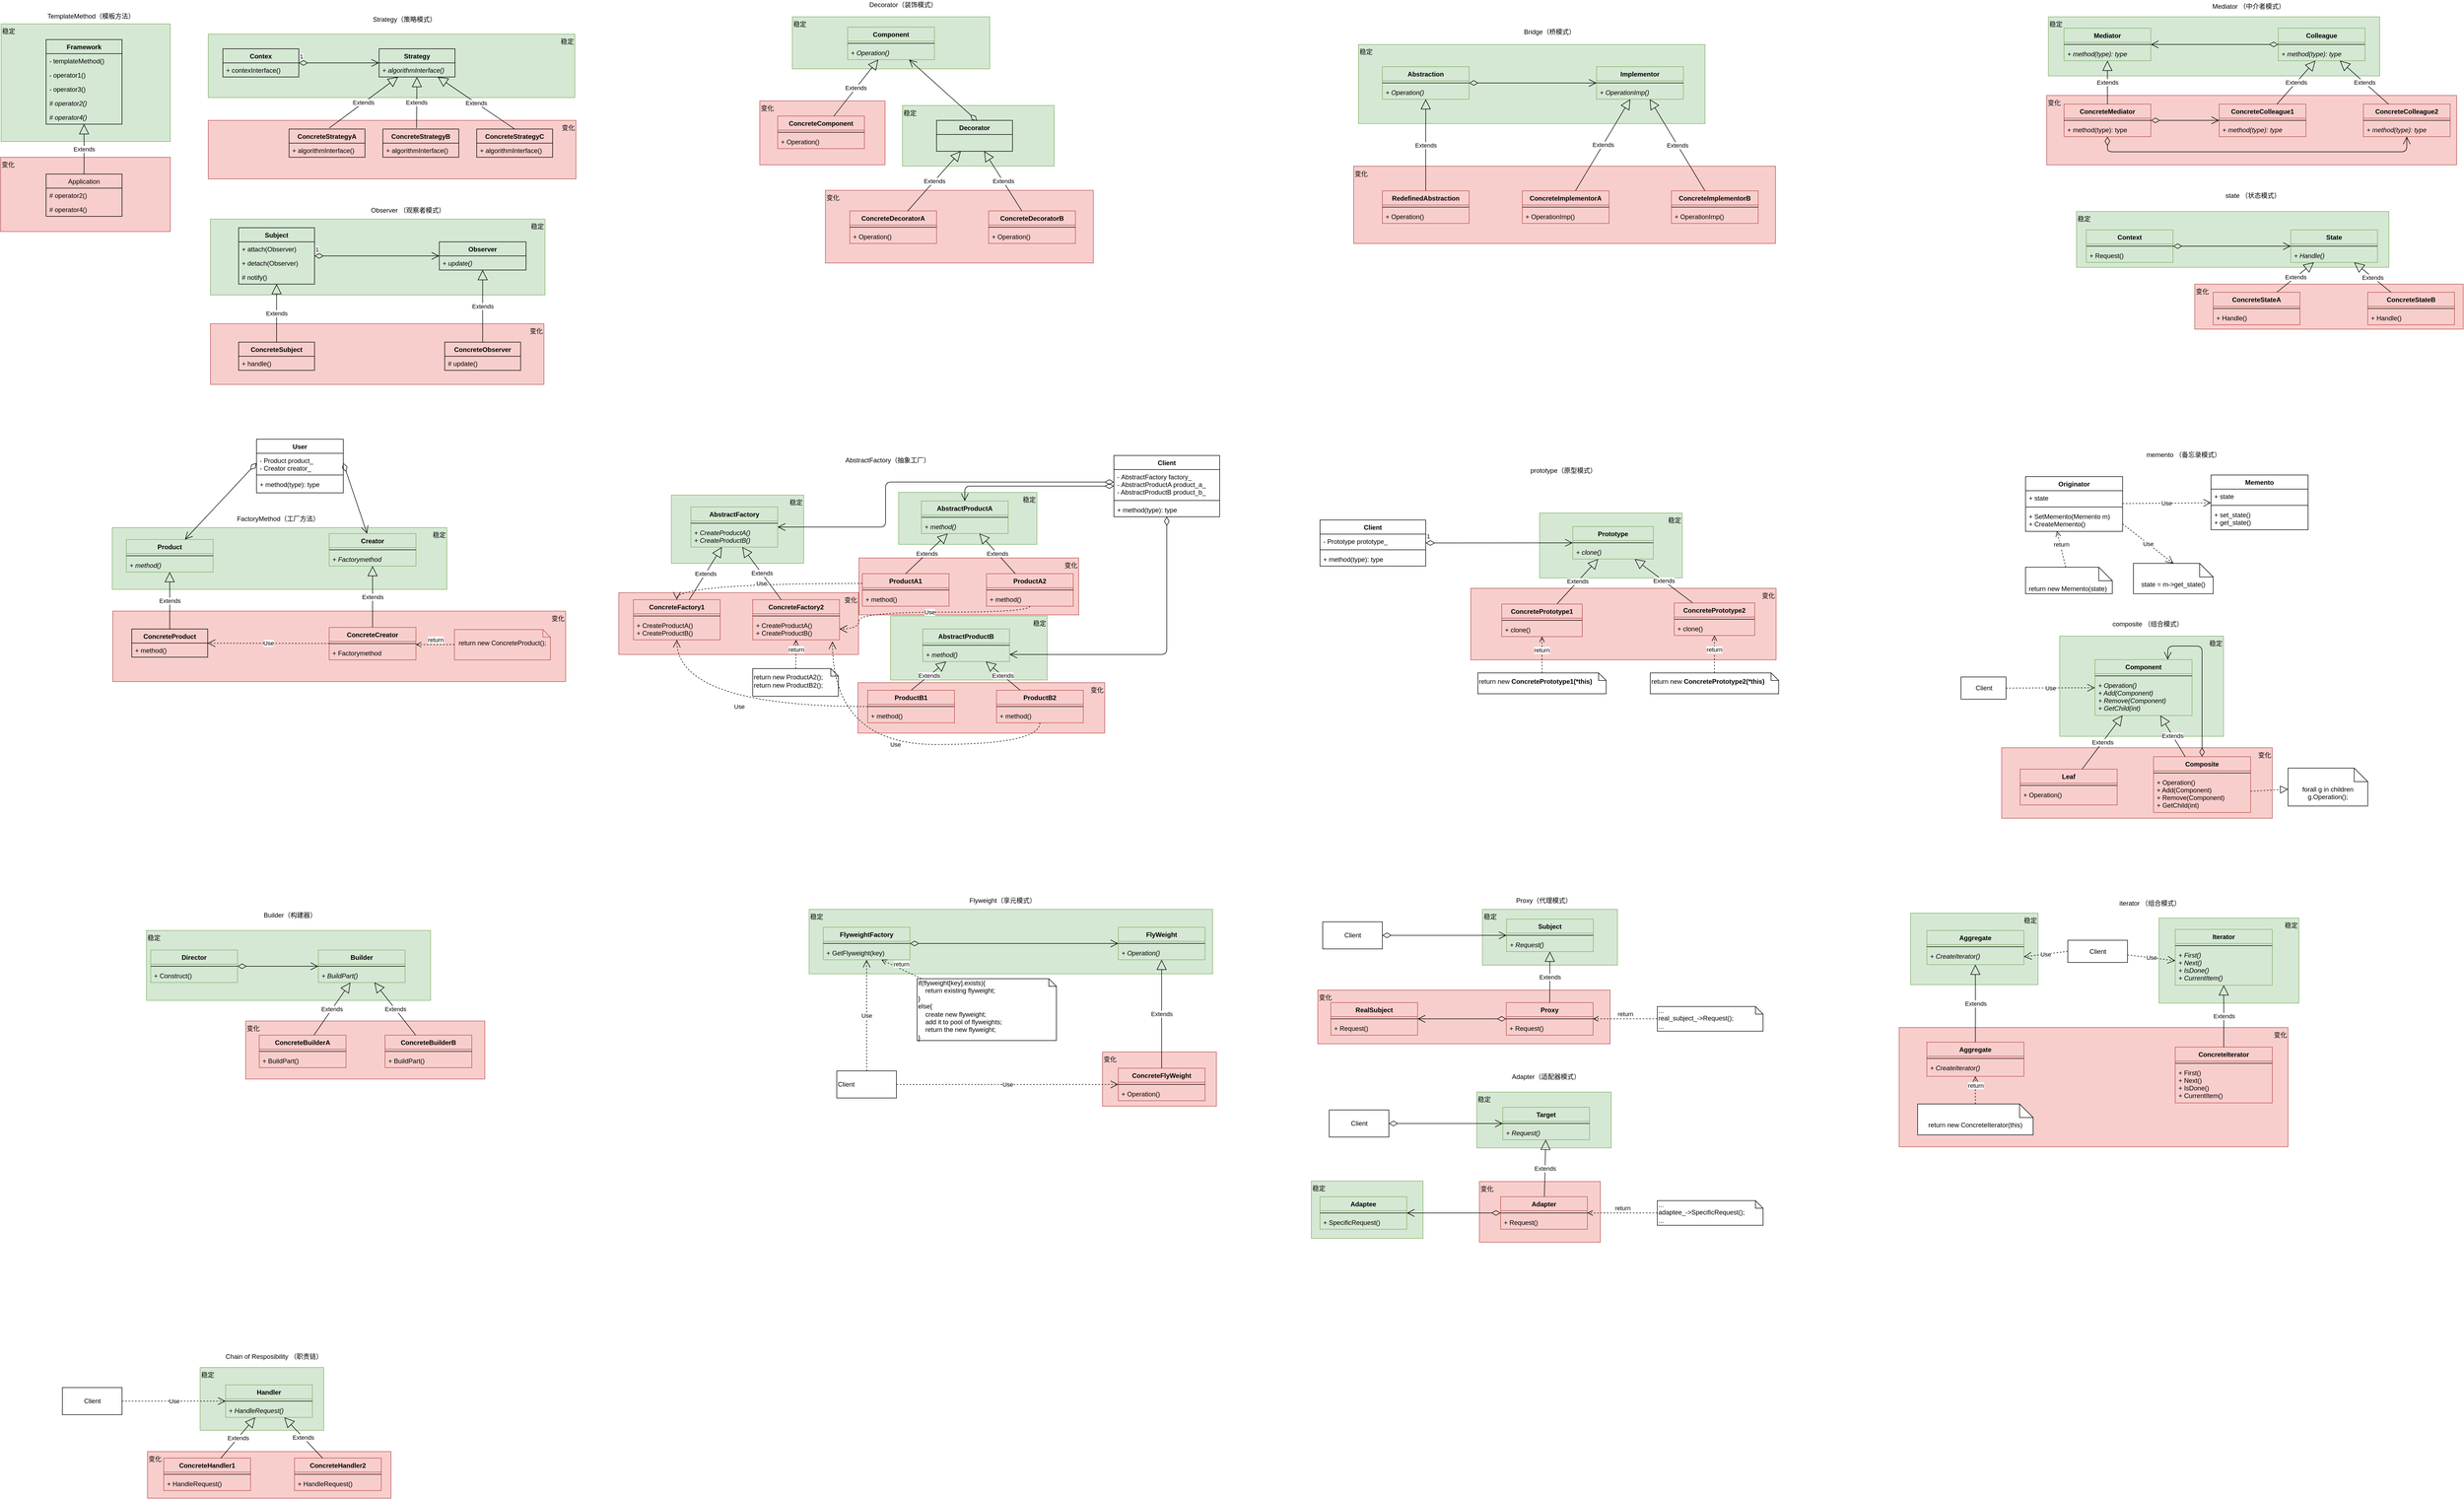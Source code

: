 <mxfile version="13.9.9" type="device"><diagram id="C5RBs43oDa-KdzZeNtuy" name="Page-1"><mxGraphModel dx="1086" dy="765" grid="0" gridSize="10" guides="1" tooltips="1" connect="1" arrows="1" fold="1" page="1" pageScale="1" pageWidth="1169" pageHeight="827" math="0" shadow="0"><root><mxCell id="WIyWlLk6GJQsqaUBKTNV-0"/><mxCell id="WIyWlLk6GJQsqaUBKTNV-1" parent="WIyWlLk6GJQsqaUBKTNV-0"/><mxCell id="TDPv4uFIvnUGxGt1pi4J-60" value="变化" style="rounded=0;whiteSpace=wrap;html=1;fillColor=#f8cecc;strokeColor=#b85450;align=left;verticalAlign=top;" vertex="1" parent="WIyWlLk6GJQsqaUBKTNV-1"><mxGeometry x="299" y="2702" width="449" height="86" as="geometry"/></mxCell><mxCell id="TDPv4uFIvnUGxGt1pi4J-59" value="稳定" style="rounded=0;whiteSpace=wrap;html=1;fillColor=#d5e8d4;strokeColor=#82b366;align=left;verticalAlign=top;" vertex="1" parent="WIyWlLk6GJQsqaUBKTNV-1"><mxGeometry x="396" y="2547" width="228" height="116" as="geometry"/></mxCell><mxCell id="TDPv4uFIvnUGxGt1pi4J-43" value="变化" style="rounded=0;whiteSpace=wrap;html=1;fillColor=#f8cecc;strokeColor=#b85450;align=right;verticalAlign=top;" vertex="1" parent="WIyWlLk6GJQsqaUBKTNV-1"><mxGeometry x="3529" y="1920" width="717" height="220" as="geometry"/></mxCell><mxCell id="TDPv4uFIvnUGxGt1pi4J-42" value="稳定" style="rounded=0;whiteSpace=wrap;html=1;align=right;verticalAlign=top;fillColor=#d5e8d4;strokeColor=#82b366;" vertex="1" parent="WIyWlLk6GJQsqaUBKTNV-1"><mxGeometry x="4008" y="1718" width="258" height="157" as="geometry"/></mxCell><mxCell id="TDPv4uFIvnUGxGt1pi4J-41" value="稳定" style="rounded=0;whiteSpace=wrap;html=1;align=right;verticalAlign=top;fillColor=#d5e8d4;strokeColor=#82b366;" vertex="1" parent="WIyWlLk6GJQsqaUBKTNV-1"><mxGeometry x="3550" y="1709" width="235" height="132" as="geometry"/></mxCell><mxCell id="TDPv4uFIvnUGxGt1pi4J-19" value="变化" style="rounded=0;whiteSpace=wrap;html=1;fillColor=#f8cecc;strokeColor=#b85450;align=right;verticalAlign=top;" vertex="1" parent="WIyWlLk6GJQsqaUBKTNV-1"><mxGeometry x="3718" y="1404" width="499" height="130" as="geometry"/></mxCell><mxCell id="TDPv4uFIvnUGxGt1pi4J-18" value="稳定" style="rounded=0;whiteSpace=wrap;html=1;align=right;verticalAlign=top;fillColor=#d5e8d4;strokeColor=#82b366;" vertex="1" parent="WIyWlLk6GJQsqaUBKTNV-1"><mxGeometry x="3825" y="1198" width="302" height="185" as="geometry"/></mxCell><mxCell id="XEUh8JTyaXGErx4D6ezV-22" value="变化" style="rounded=0;whiteSpace=wrap;html=1;fillColor=#f8cecc;strokeColor=#b85450;align=left;verticalAlign=top;" parent="WIyWlLk6GJQsqaUBKTNV-1" vertex="1"><mxGeometry x="4074" y="549" width="495" height="83" as="geometry"/></mxCell><mxCell id="XEUh8JTyaXGErx4D6ezV-21" value="稳定" style="rounded=0;whiteSpace=wrap;html=1;fillColor=#d5e8d4;strokeColor=#82b366;align=left;verticalAlign=top;" parent="WIyWlLk6GJQsqaUBKTNV-1" vertex="1"><mxGeometry x="3856" y="415" width="576" height="103" as="geometry"/></mxCell><mxCell id="VTjHM1LGDvblGFZbBQ6f-25" value="变化" style="rounded=0;whiteSpace=wrap;html=1;fillColor=#f8cecc;strokeColor=#b85450;align=left;verticalAlign=top;" parent="WIyWlLk6GJQsqaUBKTNV-1" vertex="1"><mxGeometry x="3801" y="201" width="756" height="128" as="geometry"/></mxCell><mxCell id="VTjHM1LGDvblGFZbBQ6f-24" value="稳定" style="rounded=0;whiteSpace=wrap;html=1;fillColor=#d5e8d4;strokeColor=#82b366;align=left;verticalAlign=top;" parent="WIyWlLk6GJQsqaUBKTNV-1" vertex="1"><mxGeometry x="3804" y="56" width="611" height="109" as="geometry"/></mxCell><mxCell id="VTjHM1LGDvblGFZbBQ6f-5" value="ConcreteMediator" style="swimlane;fontStyle=1;align=center;verticalAlign=top;childLayout=stackLayout;horizontal=1;startSize=26;horizontalStack=0;resizeParent=1;resizeParentMax=0;resizeLast=0;collapsible=1;marginBottom=0;fillColor=#f8cecc;strokeColor=#b85450;" parent="WIyWlLk6GJQsqaUBKTNV-1" vertex="1"><mxGeometry x="3833" y="217" width="160" height="60" as="geometry"/></mxCell><mxCell id="VTjHM1LGDvblGFZbBQ6f-6" value="" style="line;strokeWidth=1;fillColor=none;align=left;verticalAlign=middle;spacingTop=-1;spacingLeft=3;spacingRight=3;rotatable=0;labelPosition=right;points=[];portConstraint=eastwest;" parent="VTjHM1LGDvblGFZbBQ6f-5" vertex="1"><mxGeometry y="26" width="160" height="8" as="geometry"/></mxCell><mxCell id="VTjHM1LGDvblGFZbBQ6f-7" value="+ method(type): type" style="text;strokeColor=none;fillColor=none;align=left;verticalAlign=top;spacingLeft=4;spacingRight=4;overflow=hidden;rotatable=0;points=[[0,0.5],[1,0.5]];portConstraint=eastwest;" parent="VTjHM1LGDvblGFZbBQ6f-5" vertex="1"><mxGeometry y="34" width="160" height="26" as="geometry"/></mxCell><mxCell id="VTjHM1LGDvblGFZbBQ6f-9" value="Colleague" style="swimlane;fontStyle=1;align=center;verticalAlign=top;childLayout=stackLayout;horizontal=1;startSize=26;horizontalStack=0;resizeParent=1;resizeParentMax=0;resizeLast=0;collapsible=1;marginBottom=0;fillColor=#d5e8d4;strokeColor=#82b366;" parent="WIyWlLk6GJQsqaUBKTNV-1" vertex="1"><mxGeometry x="4228" y="77" width="160" height="60" as="geometry"/></mxCell><mxCell id="VTjHM1LGDvblGFZbBQ6f-10" value="" style="line;strokeWidth=1;fillColor=none;align=left;verticalAlign=middle;spacingTop=-1;spacingLeft=3;spacingRight=3;rotatable=0;labelPosition=right;points=[];portConstraint=eastwest;" parent="VTjHM1LGDvblGFZbBQ6f-9" vertex="1"><mxGeometry y="26" width="160" height="8" as="geometry"/></mxCell><mxCell id="VTjHM1LGDvblGFZbBQ6f-11" value="+ method(type): type" style="text;strokeColor=none;fillColor=none;align=left;verticalAlign=top;spacingLeft=4;spacingRight=4;overflow=hidden;rotatable=0;points=[[0,0.5],[1,0.5]];portConstraint=eastwest;fontStyle=2" parent="VTjHM1LGDvblGFZbBQ6f-9" vertex="1"><mxGeometry y="34" width="160" height="26" as="geometry"/></mxCell><mxCell id="VTjHM1LGDvblGFZbBQ6f-12" value="ConcreteColleague1" style="swimlane;fontStyle=1;align=center;verticalAlign=top;childLayout=stackLayout;horizontal=1;startSize=26;horizontalStack=0;resizeParent=1;resizeParentMax=0;resizeLast=0;collapsible=1;marginBottom=0;fillColor=#f8cecc;strokeColor=#b85450;" parent="WIyWlLk6GJQsqaUBKTNV-1" vertex="1"><mxGeometry x="4119" y="217" width="160" height="60" as="geometry"/></mxCell><mxCell id="VTjHM1LGDvblGFZbBQ6f-13" value="" style="line;strokeWidth=1;fillColor=none;align=left;verticalAlign=middle;spacingTop=-1;spacingLeft=3;spacingRight=3;rotatable=0;labelPosition=right;points=[];portConstraint=eastwest;" parent="VTjHM1LGDvblGFZbBQ6f-12" vertex="1"><mxGeometry y="26" width="160" height="8" as="geometry"/></mxCell><mxCell id="VTjHM1LGDvblGFZbBQ6f-14" value="+ method(type): type" style="text;strokeColor=none;fillColor=none;align=left;verticalAlign=top;spacingLeft=4;spacingRight=4;overflow=hidden;rotatable=0;points=[[0,0.5],[1,0.5]];portConstraint=eastwest;fontStyle=2" parent="VTjHM1LGDvblGFZbBQ6f-12" vertex="1"><mxGeometry y="34" width="160" height="26" as="geometry"/></mxCell><mxCell id="VTjHM1LGDvblGFZbBQ6f-15" value="ConcreteColleague2" style="swimlane;fontStyle=1;align=center;verticalAlign=top;childLayout=stackLayout;horizontal=1;startSize=26;horizontalStack=0;resizeParent=1;resizeParentMax=0;resizeLast=0;collapsible=1;marginBottom=0;fillColor=#f8cecc;strokeColor=#b85450;" parent="WIyWlLk6GJQsqaUBKTNV-1" vertex="1"><mxGeometry x="4385" y="217" width="160" height="60" as="geometry"/></mxCell><mxCell id="VTjHM1LGDvblGFZbBQ6f-16" value="" style="line;strokeWidth=1;fillColor=none;align=left;verticalAlign=middle;spacingTop=-1;spacingLeft=3;spacingRight=3;rotatable=0;labelPosition=right;points=[];portConstraint=eastwest;" parent="VTjHM1LGDvblGFZbBQ6f-15" vertex="1"><mxGeometry y="26" width="160" height="8" as="geometry"/></mxCell><mxCell id="VTjHM1LGDvblGFZbBQ6f-17" value="+ method(type): type" style="text;strokeColor=none;fillColor=none;align=left;verticalAlign=top;spacingLeft=4;spacingRight=4;overflow=hidden;rotatable=0;points=[[0,0.5],[1,0.5]];portConstraint=eastwest;fontStyle=2" parent="VTjHM1LGDvblGFZbBQ6f-15" vertex="1"><mxGeometry y="34" width="160" height="26" as="geometry"/></mxCell><mxCell id="pTQACCmRsmNw9b7MXXtQ-38" value="稳定" style="rounded=0;whiteSpace=wrap;html=1;align=left;fillColor=#d5e8d4;strokeColor=#82b366;verticalAlign=top;" parent="WIyWlLk6GJQsqaUBKTNV-1" vertex="1"><mxGeometry x="2445" y="2203" width="206" height="106" as="geometry"/></mxCell><mxCell id="pTQACCmRsmNw9b7MXXtQ-37" value="变化" style="rounded=0;whiteSpace=wrap;html=1;align=left;fillColor=#f8cecc;strokeColor=#b85450;verticalAlign=top;" parent="WIyWlLk6GJQsqaUBKTNV-1" vertex="1"><mxGeometry x="2755" y="2204" width="223" height="112" as="geometry"/></mxCell><mxCell id="pTQACCmRsmNw9b7MXXtQ-36" value="稳定" style="rounded=0;whiteSpace=wrap;html=1;align=left;fillColor=#d5e8d4;strokeColor=#82b366;verticalAlign=top;" parent="WIyWlLk6GJQsqaUBKTNV-1" vertex="1"><mxGeometry x="2750" y="2039" width="248" height="103" as="geometry"/></mxCell><mxCell id="pTQACCmRsmNw9b7MXXtQ-18" value="变化" style="rounded=0;whiteSpace=wrap;html=1;align=left;fillColor=#f8cecc;strokeColor=#b85450;verticalAlign=top;" parent="WIyWlLk6GJQsqaUBKTNV-1" vertex="1"><mxGeometry x="2457" y="1851" width="539" height="99" as="geometry"/></mxCell><mxCell id="pTQACCmRsmNw9b7MXXtQ-17" value="稳定" style="rounded=0;whiteSpace=wrap;html=1;align=left;fillColor=#d5e8d4;strokeColor=#82b366;verticalAlign=top;" parent="WIyWlLk6GJQsqaUBKTNV-1" vertex="1"><mxGeometry x="2760.5" y="1702" width="249" height="103" as="geometry"/></mxCell><mxCell id="LG2Es5-aJxcKU7hwjcoZ-43" value="变化" style="rounded=0;whiteSpace=wrap;html=1;align=left;fillColor=#f8cecc;strokeColor=#b85450;verticalAlign=top;" parent="WIyWlLk6GJQsqaUBKTNV-1" vertex="1"><mxGeometry x="2060" y="1965" width="210" height="100" as="geometry"/></mxCell><mxCell id="LG2Es5-aJxcKU7hwjcoZ-42" value="稳定" style="rounded=0;whiteSpace=wrap;html=1;align=left;fillColor=#d5e8d4;strokeColor=#82b366;verticalAlign=top;" parent="WIyWlLk6GJQsqaUBKTNV-1" vertex="1"><mxGeometry x="1519" y="1702" width="744" height="119" as="geometry"/></mxCell><mxCell id="LG2Es5-aJxcKU7hwjcoZ-20" value="变化" style="rounded=0;whiteSpace=wrap;html=1;fillColor=#f8cecc;strokeColor=#b85450;align=left;verticalAlign=top;" parent="WIyWlLk6GJQsqaUBKTNV-1" vertex="1"><mxGeometry x="480" y="1908" width="441" height="107" as="geometry"/></mxCell><mxCell id="LG2Es5-aJxcKU7hwjcoZ-19" value="稳定" style="rounded=0;whiteSpace=wrap;html=1;fillColor=#d5e8d4;strokeColor=#82b366;align=left;verticalAlign=top;" parent="WIyWlLk6GJQsqaUBKTNV-1" vertex="1"><mxGeometry x="297" y="1741" width="524" height="129" as="geometry"/></mxCell><mxCell id="N5RI4fd-6tgti-c8yFTT-140" value="变化" style="rounded=0;whiteSpace=wrap;html=1;fillColor=#f8cecc;strokeColor=#b85450;align=right;verticalAlign=top;" parent="WIyWlLk6GJQsqaUBKTNV-1" vertex="1"><mxGeometry x="2739" y="1110" width="563" height="132" as="geometry"/></mxCell><mxCell id="N5RI4fd-6tgti-c8yFTT-139" value="稳定" style="rounded=0;whiteSpace=wrap;html=1;align=right;verticalAlign=top;fillColor=#d5e8d4;strokeColor=#82b366;" parent="WIyWlLk6GJQsqaUBKTNV-1" vertex="1"><mxGeometry x="2866" y="971" width="263" height="120" as="geometry"/></mxCell><mxCell id="N5RI4fd-6tgti-c8yFTT-116" value="稳定" style="rounded=0;whiteSpace=wrap;html=1;align=right;verticalAlign=top;fillColor=#d5e8d4;strokeColor=#82b366;" parent="WIyWlLk6GJQsqaUBKTNV-1" vertex="1"><mxGeometry x="1684" y="933" width="255" height="96" as="geometry"/></mxCell><mxCell id="N5RI4fd-6tgti-c8yFTT-115" value="变化" style="rounded=0;whiteSpace=wrap;html=1;fillColor=#f8cecc;strokeColor=#b85450;align=right;verticalAlign=top;" parent="WIyWlLk6GJQsqaUBKTNV-1" vertex="1"><mxGeometry x="1609" y="1284" width="455" height="93" as="geometry"/></mxCell><mxCell id="N5RI4fd-6tgti-c8yFTT-114" value="变化" style="rounded=0;whiteSpace=wrap;html=1;fillColor=#f8cecc;strokeColor=#b85450;align=right;verticalAlign=top;" parent="WIyWlLk6GJQsqaUBKTNV-1" vertex="1"><mxGeometry x="1611" y="1054" width="405" height="105" as="geometry"/></mxCell><mxCell id="N5RI4fd-6tgti-c8yFTT-113" value="变化" style="rounded=0;whiteSpace=wrap;html=1;fillColor=#f8cecc;strokeColor=#b85450;align=right;verticalAlign=top;" parent="WIyWlLk6GJQsqaUBKTNV-1" vertex="1"><mxGeometry x="1168" y="1118" width="442" height="114" as="geometry"/></mxCell><mxCell id="N5RI4fd-6tgti-c8yFTT-109" value="稳定" style="rounded=0;whiteSpace=wrap;html=1;align=right;verticalAlign=top;fillColor=#d5e8d4;strokeColor=#82b366;" parent="WIyWlLk6GJQsqaUBKTNV-1" vertex="1"><mxGeometry x="1669" y="1161" width="289" height="118" as="geometry"/></mxCell><mxCell id="N5RI4fd-6tgti-c8yFTT-107" value="稳定" style="rounded=0;whiteSpace=wrap;html=1;align=right;verticalAlign=top;fillColor=#d5e8d4;strokeColor=#82b366;" parent="WIyWlLk6GJQsqaUBKTNV-1" vertex="1"><mxGeometry x="1265" y="938" width="244" height="126" as="geometry"/></mxCell><mxCell id="N5RI4fd-6tgti-c8yFTT-49" value="变化" style="rounded=0;whiteSpace=wrap;html=1;fillColor=#f8cecc;strokeColor=#b85450;align=right;verticalAlign=top;" parent="WIyWlLk6GJQsqaUBKTNV-1" vertex="1"><mxGeometry x="235" y="1152" width="835" height="130" as="geometry"/></mxCell><mxCell id="N5RI4fd-6tgti-c8yFTT-48" value="稳定" style="rounded=0;whiteSpace=wrap;html=1;align=right;verticalAlign=top;fillColor=#d5e8d4;strokeColor=#82b366;" parent="WIyWlLk6GJQsqaUBKTNV-1" vertex="1"><mxGeometry x="234" y="998" width="617" height="114" as="geometry"/></mxCell><mxCell id="N5RI4fd-6tgti-c8yFTT-22" value="变化" style="rounded=0;whiteSpace=wrap;html=1;fillColor=#f8cecc;strokeColor=#b85450;align=left;verticalAlign=top;" parent="WIyWlLk6GJQsqaUBKTNV-1" vertex="1"><mxGeometry x="2523" y="331.5" width="778" height="142.5" as="geometry"/></mxCell><mxCell id="N5RI4fd-6tgti-c8yFTT-21" value="稳定" style="rounded=0;whiteSpace=wrap;html=1;fillColor=#d5e8d4;strokeColor=#82b366;align=left;verticalAlign=top;" parent="WIyWlLk6GJQsqaUBKTNV-1" vertex="1"><mxGeometry x="2532" y="107" width="639" height="146" as="geometry"/></mxCell><mxCell id="eBlE5f-tIcA0H8MUSJY--39" value="变化" style="rounded=0;whiteSpace=wrap;html=1;fillColor=#f8cecc;strokeColor=#b85450;align=left;verticalAlign=top;" parent="WIyWlLk6GJQsqaUBKTNV-1" vertex="1"><mxGeometry x="1549" y="376" width="494" height="134" as="geometry"/></mxCell><mxCell id="eBlE5f-tIcA0H8MUSJY--38" value="变化" style="rounded=0;whiteSpace=wrap;html=1;fillColor=#f8cecc;strokeColor=#b85450;align=left;verticalAlign=top;" parent="WIyWlLk6GJQsqaUBKTNV-1" vertex="1"><mxGeometry x="1428" y="211" width="231" height="118" as="geometry"/></mxCell><mxCell id="eBlE5f-tIcA0H8MUSJY--37" value="稳定" style="rounded=0;whiteSpace=wrap;html=1;fillColor=#d5e8d4;strokeColor=#82b366;align=left;verticalAlign=top;" parent="WIyWlLk6GJQsqaUBKTNV-1" vertex="1"><mxGeometry x="1691" y="219.5" width="280" height="112" as="geometry"/></mxCell><mxCell id="eBlE5f-tIcA0H8MUSJY--36" value="稳定" style="rounded=0;whiteSpace=wrap;html=1;fillColor=#d5e8d4;strokeColor=#82b366;align=left;verticalAlign=top;" parent="WIyWlLk6GJQsqaUBKTNV-1" vertex="1"><mxGeometry x="1488" y="56" width="364" height="96" as="geometry"/></mxCell><mxCell id="eBlE5f-tIcA0H8MUSJY--2" value="Component" style="swimlane;fontStyle=1;align=center;verticalAlign=top;childLayout=stackLayout;horizontal=1;startSize=26;horizontalStack=0;resizeParent=1;resizeParentMax=0;resizeLast=0;collapsible=1;marginBottom=0;fillColor=#d5e8d4;strokeColor=#82b366;" parent="WIyWlLk6GJQsqaUBKTNV-1" vertex="1"><mxGeometry x="1590" y="75" width="160" height="60" as="geometry"/></mxCell><mxCell id="eBlE5f-tIcA0H8MUSJY--4" value="" style="line;strokeWidth=1;fillColor=none;align=left;verticalAlign=middle;spacingTop=-1;spacingLeft=3;spacingRight=3;rotatable=0;labelPosition=right;points=[];portConstraint=eastwest;" parent="eBlE5f-tIcA0H8MUSJY--2" vertex="1"><mxGeometry y="26" width="160" height="8" as="geometry"/></mxCell><mxCell id="eBlE5f-tIcA0H8MUSJY--5" value="+ Operation()" style="text;strokeColor=none;fillColor=none;align=left;verticalAlign=top;spacingLeft=4;spacingRight=4;overflow=hidden;rotatable=0;points=[[0,0.5],[1,0.5]];portConstraint=eastwest;fontStyle=2" parent="eBlE5f-tIcA0H8MUSJY--2" vertex="1"><mxGeometry y="34" width="160" height="26" as="geometry"/></mxCell><mxCell id="_5vrP9ewJsGh3FC17Uuh-48" value="变化" style="rounded=0;whiteSpace=wrap;html=1;fillColor=#f8cecc;strokeColor=#b85450;align=right;verticalAlign=top;" parent="WIyWlLk6GJQsqaUBKTNV-1" vertex="1"><mxGeometry x="415" y="622" width="615" height="112" as="geometry"/></mxCell><mxCell id="_5vrP9ewJsGh3FC17Uuh-46" value="稳定" style="rounded=0;whiteSpace=wrap;html=1;align=right;verticalAlign=top;fillColor=#d5e8d4;strokeColor=#82b366;" parent="WIyWlLk6GJQsqaUBKTNV-1" vertex="1"><mxGeometry x="415" y="429" width="617" height="140" as="geometry"/></mxCell><mxCell id="_5vrP9ewJsGh3FC17Uuh-26" value="变化" style="rounded=0;whiteSpace=wrap;html=1;align=right;verticalAlign=top;fillColor=#f8cecc;strokeColor=#b85450;" parent="WIyWlLk6GJQsqaUBKTNV-1" vertex="1"><mxGeometry x="411" y="247" width="678" height="108" as="geometry"/></mxCell><mxCell id="_5vrP9ewJsGh3FC17Uuh-25" value="稳定" style="rounded=0;whiteSpace=wrap;html=1;align=right;verticalAlign=top;fillColor=#d5e8d4;strokeColor=#82b366;" parent="WIyWlLk6GJQsqaUBKTNV-1" vertex="1"><mxGeometry x="411" y="88" width="676" height="117" as="geometry"/></mxCell><mxCell id="_5vrP9ewJsGh3FC17Uuh-24" value="变化" style="rounded=0;whiteSpace=wrap;html=1;align=left;verticalAlign=top;fillColor=#f8cecc;strokeColor=#b85450;" parent="WIyWlLk6GJQsqaUBKTNV-1" vertex="1"><mxGeometry x="28" y="315" width="313" height="137" as="geometry"/></mxCell><mxCell id="_5vrP9ewJsGh3FC17Uuh-23" value="&lt;div&gt;&lt;span&gt;稳定&lt;/span&gt;&lt;/div&gt;" style="rounded=0;whiteSpace=wrap;html=1;align=left;verticalAlign=top;fillColor=#d5e8d4;strokeColor=#82b366;" parent="WIyWlLk6GJQsqaUBKTNV-1" vertex="1"><mxGeometry x="29" y="69" width="312" height="217" as="geometry"/></mxCell><mxCell id="ia6cXu-wIyjkL5Ip2JSw-4" value="TemplateMethod（模板方法）" style="text;html=1;strokeColor=none;fillColor=none;align=center;verticalAlign=middle;whiteSpace=wrap;rounded=0;" parent="WIyWlLk6GJQsqaUBKTNV-1" vertex="1"><mxGeometry x="104" y="35" width="182" height="40" as="geometry"/></mxCell><mxCell id="ia6cXu-wIyjkL5Ip2JSw-26" value="Extends" style="endArrow=block;endSize=16;endFill=0;html=1;exitX=0.5;exitY=0;exitDx=0;exitDy=0;" parent="WIyWlLk6GJQsqaUBKTNV-1" source="ia6cXu-wIyjkL5Ip2JSw-8" target="ia6cXu-wIyjkL5Ip2JSw-0" edge="1"><mxGeometry width="160" relative="1" as="geometry"><mxPoint x="294" y="295" as="sourcePoint"/><mxPoint x="454" y="295" as="targetPoint"/></mxGeometry></mxCell><mxCell id="_5vrP9ewJsGh3FC17Uuh-0" value="Strategy（策略模式）" style="text;html=1;strokeColor=none;fillColor=none;align=center;verticalAlign=middle;whiteSpace=wrap;rounded=0;" parent="WIyWlLk6GJQsqaUBKTNV-1" vertex="1"><mxGeometry x="711" y="52" width="124" height="17" as="geometry"/></mxCell><mxCell id="_5vrP9ewJsGh3FC17Uuh-19" value="1" style="endArrow=open;html=1;endSize=12;startArrow=diamondThin;startSize=14;startFill=0;edgeStyle=orthogonalEdgeStyle;align=left;verticalAlign=bottom;" parent="WIyWlLk6GJQsqaUBKTNV-1" source="_5vrP9ewJsGh3FC17Uuh-1" target="_5vrP9ewJsGh3FC17Uuh-6" edge="1"><mxGeometry x="-1" y="3" relative="1" as="geometry"><mxPoint x="592" y="193" as="sourcePoint"/><mxPoint x="752" y="193" as="targetPoint"/></mxGeometry></mxCell><mxCell id="_5vrP9ewJsGh3FC17Uuh-20" value="Extends" style="endArrow=block;endSize=16;endFill=0;html=1;exitX=0.529;exitY=-0.033;exitDx=0;exitDy=0;exitPerimeter=0;" parent="WIyWlLk6GJQsqaUBKTNV-1" source="_5vrP9ewJsGh3FC17Uuh-10" target="_5vrP9ewJsGh3FC17Uuh-6" edge="1"><mxGeometry width="160" relative="1" as="geometry"><mxPoint x="629" y="217" as="sourcePoint"/><mxPoint x="789" y="217" as="targetPoint"/></mxGeometry></mxCell><mxCell id="_5vrP9ewJsGh3FC17Uuh-21" value="Extends" style="endArrow=block;endSize=16;endFill=0;html=1;exitX=0.444;exitY=-0.033;exitDx=0;exitDy=0;exitPerimeter=0;" parent="WIyWlLk6GJQsqaUBKTNV-1" source="_5vrP9ewJsGh3FC17Uuh-14" target="_5vrP9ewJsGh3FC17Uuh-6" edge="1"><mxGeometry width="160" relative="1" as="geometry"><mxPoint x="800" y="219" as="sourcePoint"/><mxPoint x="960" y="219" as="targetPoint"/></mxGeometry></mxCell><mxCell id="_5vrP9ewJsGh3FC17Uuh-22" value="Extends" style="endArrow=block;endSize=16;endFill=0;html=1;exitX=0.5;exitY=0;exitDx=0;exitDy=0;" parent="WIyWlLk6GJQsqaUBKTNV-1" source="_5vrP9ewJsGh3FC17Uuh-16" target="_5vrP9ewJsGh3FC17Uuh-6" edge="1"><mxGeometry width="160" relative="1" as="geometry"><mxPoint x="908" y="211" as="sourcePoint"/><mxPoint x="1068" y="211" as="targetPoint"/></mxGeometry></mxCell><mxCell id="_5vrP9ewJsGh3FC17Uuh-10" value="ConcreteStrategyA" style="swimlane;fontStyle=1;childLayout=stackLayout;horizontal=1;startSize=26;fillColor=none;horizontalStack=0;resizeParent=1;resizeParentMax=0;resizeLast=0;collapsible=1;marginBottom=0;" parent="WIyWlLk6GJQsqaUBKTNV-1" vertex="1"><mxGeometry x="560" y="263" width="140" height="52" as="geometry"/></mxCell><mxCell id="_5vrP9ewJsGh3FC17Uuh-11" value="+ algorithmInterface()" style="text;strokeColor=none;fillColor=none;align=left;verticalAlign=top;spacingLeft=4;spacingRight=4;overflow=hidden;rotatable=0;points=[[0,0.5],[1,0.5]];portConstraint=eastwest;" parent="_5vrP9ewJsGh3FC17Uuh-10" vertex="1"><mxGeometry y="26" width="140" height="26" as="geometry"/></mxCell><mxCell id="_5vrP9ewJsGh3FC17Uuh-16" value="ConcreteStrategyC" style="swimlane;fontStyle=1;childLayout=stackLayout;horizontal=1;startSize=26;fillColor=none;horizontalStack=0;resizeParent=1;resizeParentMax=0;resizeLast=0;collapsible=1;marginBottom=0;" parent="WIyWlLk6GJQsqaUBKTNV-1" vertex="1"><mxGeometry x="906" y="263" width="140" height="52" as="geometry"/></mxCell><mxCell id="_5vrP9ewJsGh3FC17Uuh-17" value="+ algorithmInterface()" style="text;strokeColor=none;fillColor=none;align=left;verticalAlign=top;spacingLeft=4;spacingRight=4;overflow=hidden;rotatable=0;points=[[0,0.5],[1,0.5]];portConstraint=eastwest;" parent="_5vrP9ewJsGh3FC17Uuh-16" vertex="1"><mxGeometry y="26" width="140" height="26" as="geometry"/></mxCell><mxCell id="_5vrP9ewJsGh3FC17Uuh-14" value="ConcreteStrategyB" style="swimlane;fontStyle=1;childLayout=stackLayout;horizontal=1;startSize=26;fillColor=none;horizontalStack=0;resizeParent=1;resizeParentMax=0;resizeLast=0;collapsible=1;marginBottom=0;" parent="WIyWlLk6GJQsqaUBKTNV-1" vertex="1"><mxGeometry x="733" y="263" width="140" height="52" as="geometry"/></mxCell><mxCell id="_5vrP9ewJsGh3FC17Uuh-15" value="+ algorithmInterface()" style="text;strokeColor=none;fillColor=none;align=left;verticalAlign=top;spacingLeft=4;spacingRight=4;overflow=hidden;rotatable=0;points=[[0,0.5],[1,0.5]];portConstraint=eastwest;" parent="_5vrP9ewJsGh3FC17Uuh-14" vertex="1"><mxGeometry y="26" width="140" height="26" as="geometry"/></mxCell><mxCell id="_5vrP9ewJsGh3FC17Uuh-1" value="Contex" style="swimlane;fontStyle=1;childLayout=stackLayout;horizontal=1;startSize=26;fillColor=none;horizontalStack=0;resizeParent=1;resizeParentMax=0;resizeLast=0;collapsible=1;marginBottom=0;" parent="WIyWlLk6GJQsqaUBKTNV-1" vertex="1"><mxGeometry x="438" y="115" width="140" height="52" as="geometry"/></mxCell><mxCell id="_5vrP9ewJsGh3FC17Uuh-2" value="+ contexInterface()" style="text;strokeColor=none;fillColor=none;align=left;verticalAlign=top;spacingLeft=4;spacingRight=4;overflow=hidden;rotatable=0;points=[[0,0.5],[1,0.5]];portConstraint=eastwest;" parent="_5vrP9ewJsGh3FC17Uuh-1" vertex="1"><mxGeometry y="26" width="140" height="26" as="geometry"/></mxCell><mxCell id="_5vrP9ewJsGh3FC17Uuh-6" value="Strategy" style="swimlane;fontStyle=1;childLayout=stackLayout;horizontal=1;startSize=26;fillColor=none;horizontalStack=0;resizeParent=1;resizeParentMax=0;resizeLast=0;collapsible=1;marginBottom=0;" parent="WIyWlLk6GJQsqaUBKTNV-1" vertex="1"><mxGeometry x="726" y="115" width="140" height="52" as="geometry"/></mxCell><mxCell id="_5vrP9ewJsGh3FC17Uuh-7" value="+ algorithmInterface()" style="text;strokeColor=none;fillColor=none;align=left;verticalAlign=top;spacingLeft=4;spacingRight=4;overflow=hidden;rotatable=0;points=[[0,0.5],[1,0.5]];portConstraint=eastwest;fontStyle=2" parent="_5vrP9ewJsGh3FC17Uuh-6" vertex="1"><mxGeometry y="26" width="140" height="26" as="geometry"/></mxCell><mxCell id="ia6cXu-wIyjkL5Ip2JSw-0" value="Framework" style="swimlane;fontStyle=1;childLayout=stackLayout;horizontal=1;startSize=26;fillColor=none;horizontalStack=0;resizeParent=1;resizeParentMax=0;resizeLast=0;collapsible=1;marginBottom=0;" parent="WIyWlLk6GJQsqaUBKTNV-1" vertex="1"><mxGeometry x="112" y="98" width="140" height="156" as="geometry"><mxRectangle x="60" y="110" width="87" height="26" as="alternateBounds"/></mxGeometry></mxCell><mxCell id="ia6cXu-wIyjkL5Ip2JSw-1" value="- templateMethod()" style="text;strokeColor=none;fillColor=none;align=left;verticalAlign=top;spacingLeft=4;spacingRight=4;overflow=hidden;rotatable=0;points=[[0,0.5],[1,0.5]];portConstraint=eastwest;" parent="ia6cXu-wIyjkL5Ip2JSw-0" vertex="1"><mxGeometry y="26" width="140" height="26" as="geometry"/></mxCell><mxCell id="ia6cXu-wIyjkL5Ip2JSw-2" value="- operator1()" style="text;strokeColor=none;fillColor=none;align=left;verticalAlign=top;spacingLeft=4;spacingRight=4;overflow=hidden;rotatable=0;points=[[0,0.5],[1,0.5]];portConstraint=eastwest;" parent="ia6cXu-wIyjkL5Ip2JSw-0" vertex="1"><mxGeometry y="52" width="140" height="26" as="geometry"/></mxCell><mxCell id="ia6cXu-wIyjkL5Ip2JSw-24" value="- operator3()" style="text;strokeColor=none;fillColor=none;align=left;verticalAlign=top;spacingLeft=4;spacingRight=4;overflow=hidden;rotatable=0;points=[[0,0.5],[1,0.5]];portConstraint=eastwest;" parent="ia6cXu-wIyjkL5Ip2JSw-0" vertex="1"><mxGeometry y="78" width="140" height="26" as="geometry"/></mxCell><mxCell id="ia6cXu-wIyjkL5Ip2JSw-3" value="# operator2()" style="text;strokeColor=none;fillColor=none;align=left;verticalAlign=top;spacingLeft=4;spacingRight=4;overflow=hidden;rotatable=0;points=[[0,0.5],[1,0.5]];portConstraint=eastwest;fontStyle=2" parent="ia6cXu-wIyjkL5Ip2JSw-0" vertex="1"><mxGeometry y="104" width="140" height="26" as="geometry"/></mxCell><mxCell id="ia6cXu-wIyjkL5Ip2JSw-25" value="# operator4()" style="text;strokeColor=none;fillColor=none;align=left;verticalAlign=top;spacingLeft=4;spacingRight=4;overflow=hidden;rotatable=0;points=[[0,0.5],[1,0.5]];portConstraint=eastwest;fontStyle=2" parent="ia6cXu-wIyjkL5Ip2JSw-0" vertex="1"><mxGeometry y="130" width="140" height="26" as="geometry"/></mxCell><mxCell id="ia6cXu-wIyjkL5Ip2JSw-8" value="Application" style="swimlane;fontStyle=0;childLayout=stackLayout;horizontal=1;startSize=26;fillColor=none;horizontalStack=0;resizeParent=1;resizeParentMax=0;resizeLast=0;collapsible=1;marginBottom=0;" parent="WIyWlLk6GJQsqaUBKTNV-1" vertex="1"><mxGeometry x="112" y="346" width="140" height="78" as="geometry"/></mxCell><mxCell id="ia6cXu-wIyjkL5Ip2JSw-9" value="# operator2()" style="text;strokeColor=none;fillColor=none;align=left;verticalAlign=top;spacingLeft=4;spacingRight=4;overflow=hidden;rotatable=0;points=[[0,0.5],[1,0.5]];portConstraint=eastwest;" parent="ia6cXu-wIyjkL5Ip2JSw-8" vertex="1"><mxGeometry y="26" width="140" height="26" as="geometry"/></mxCell><mxCell id="ia6cXu-wIyjkL5Ip2JSw-10" value="# operator4()" style="text;strokeColor=none;fillColor=none;align=left;verticalAlign=top;spacingLeft=4;spacingRight=4;overflow=hidden;rotatable=0;points=[[0,0.5],[1,0.5]];portConstraint=eastwest;" parent="ia6cXu-wIyjkL5Ip2JSw-8" vertex="1"><mxGeometry y="52" width="140" height="26" as="geometry"/></mxCell><mxCell id="_5vrP9ewJsGh3FC17Uuh-27" value="Observer （观察者模式）" style="text;html=1;strokeColor=none;fillColor=none;align=center;verticalAlign=middle;whiteSpace=wrap;rounded=0;" parent="WIyWlLk6GJQsqaUBKTNV-1" vertex="1"><mxGeometry x="702" y="401" width="155" height="23" as="geometry"/></mxCell><mxCell id="_5vrP9ewJsGh3FC17Uuh-28" value="Subject" style="swimlane;fontStyle=1;childLayout=stackLayout;horizontal=1;startSize=26;fillColor=none;horizontalStack=0;resizeParent=1;resizeParentMax=0;resizeLast=0;collapsible=1;marginBottom=0;" parent="WIyWlLk6GJQsqaUBKTNV-1" vertex="1"><mxGeometry x="467" y="445" width="140" height="104" as="geometry"/></mxCell><mxCell id="_5vrP9ewJsGh3FC17Uuh-29" value="+ attach(Observer)" style="text;strokeColor=none;fillColor=none;align=left;verticalAlign=top;spacingLeft=4;spacingRight=4;overflow=hidden;rotatable=0;points=[[0,0.5],[1,0.5]];portConstraint=eastwest;" parent="_5vrP9ewJsGh3FC17Uuh-28" vertex="1"><mxGeometry y="26" width="140" height="26" as="geometry"/></mxCell><mxCell id="_5vrP9ewJsGh3FC17Uuh-30" value="+ detach(Observer)" style="text;strokeColor=none;fillColor=none;align=left;verticalAlign=top;spacingLeft=4;spacingRight=4;overflow=hidden;rotatable=0;points=[[0,0.5],[1,0.5]];portConstraint=eastwest;" parent="_5vrP9ewJsGh3FC17Uuh-28" vertex="1"><mxGeometry y="52" width="140" height="26" as="geometry"/></mxCell><mxCell id="_5vrP9ewJsGh3FC17Uuh-31" value="# notify()" style="text;strokeColor=none;fillColor=none;align=left;verticalAlign=top;spacingLeft=4;spacingRight=4;overflow=hidden;rotatable=0;points=[[0,0.5],[1,0.5]];portConstraint=eastwest;" parent="_5vrP9ewJsGh3FC17Uuh-28" vertex="1"><mxGeometry y="78" width="140" height="26" as="geometry"/></mxCell><mxCell id="_5vrP9ewJsGh3FC17Uuh-36" value="1" style="endArrow=open;html=1;endSize=12;startArrow=diamondThin;startSize=14;startFill=0;edgeStyle=orthogonalEdgeStyle;align=left;verticalAlign=bottom;" parent="WIyWlLk6GJQsqaUBKTNV-1" source="_5vrP9ewJsGh3FC17Uuh-28" target="_5vrP9ewJsGh3FC17Uuh-32" edge="1"><mxGeometry x="-1" y="3" relative="1" as="geometry"><mxPoint x="653" y="494" as="sourcePoint"/><mxPoint x="813" y="494" as="targetPoint"/></mxGeometry></mxCell><mxCell id="_5vrP9ewJsGh3FC17Uuh-41" value="Extends" style="endArrow=block;endSize=16;endFill=0;html=1;" parent="WIyWlLk6GJQsqaUBKTNV-1" source="_5vrP9ewJsGh3FC17Uuh-37" target="_5vrP9ewJsGh3FC17Uuh-32" edge="1"><mxGeometry width="160" relative="1" as="geometry"><mxPoint x="831" y="567" as="sourcePoint"/><mxPoint x="991" y="567" as="targetPoint"/></mxGeometry></mxCell><mxCell id="_5vrP9ewJsGh3FC17Uuh-37" value="ConcreteObserver" style="swimlane;fontStyle=1;childLayout=stackLayout;horizontal=1;startSize=26;fillColor=none;horizontalStack=0;resizeParent=1;resizeParentMax=0;resizeLast=0;collapsible=1;marginBottom=0;" parent="WIyWlLk6GJQsqaUBKTNV-1" vertex="1"><mxGeometry x="847" y="656" width="140" height="52" as="geometry"/></mxCell><mxCell id="_5vrP9ewJsGh3FC17Uuh-38" value="# update()" style="text;strokeColor=none;fillColor=none;align=left;verticalAlign=top;spacingLeft=4;spacingRight=4;overflow=hidden;rotatable=0;points=[[0,0.5],[1,0.5]];portConstraint=eastwest;" parent="_5vrP9ewJsGh3FC17Uuh-37" vertex="1"><mxGeometry y="26" width="140" height="26" as="geometry"/></mxCell><mxCell id="_5vrP9ewJsGh3FC17Uuh-47" value="Extends" style="endArrow=block;endSize=16;endFill=0;html=1;" parent="WIyWlLk6GJQsqaUBKTNV-1" source="_5vrP9ewJsGh3FC17Uuh-42" target="_5vrP9ewJsGh3FC17Uuh-28" edge="1"><mxGeometry width="160" relative="1" as="geometry"><mxPoint x="506" y="615" as="sourcePoint"/><mxPoint x="666" y="615" as="targetPoint"/></mxGeometry></mxCell><mxCell id="_5vrP9ewJsGh3FC17Uuh-42" value="ConcreteSubject" style="swimlane;fontStyle=1;childLayout=stackLayout;horizontal=1;startSize=26;fillColor=none;horizontalStack=0;resizeParent=1;resizeParentMax=0;resizeLast=0;collapsible=1;marginBottom=0;" parent="WIyWlLk6GJQsqaUBKTNV-1" vertex="1"><mxGeometry x="467" y="656" width="140" height="52" as="geometry"/></mxCell><mxCell id="_5vrP9ewJsGh3FC17Uuh-43" value="+ handle()" style="text;strokeColor=none;fillColor=none;align=left;verticalAlign=top;spacingLeft=4;spacingRight=4;overflow=hidden;rotatable=0;points=[[0,0.5],[1,0.5]];portConstraint=eastwest;" parent="_5vrP9ewJsGh3FC17Uuh-42" vertex="1"><mxGeometry y="26" width="140" height="26" as="geometry"/></mxCell><mxCell id="_5vrP9ewJsGh3FC17Uuh-32" value="Observer" style="swimlane;fontStyle=1;align=center;verticalAlign=top;childLayout=stackLayout;horizontal=1;startSize=26;horizontalStack=0;resizeParent=1;resizeParentMax=0;resizeLast=0;collapsible=1;marginBottom=0;fillColor=none;" parent="WIyWlLk6GJQsqaUBKTNV-1" vertex="1"><mxGeometry x="837" y="471" width="160" height="52" as="geometry"><mxRectangle x="837" y="471" width="80" height="26" as="alternateBounds"/></mxGeometry></mxCell><mxCell id="_5vrP9ewJsGh3FC17Uuh-35" value="+ update()" style="text;strokeColor=none;fillColor=none;align=left;verticalAlign=top;spacingLeft=4;spacingRight=4;overflow=hidden;rotatable=0;points=[[0,0.5],[1,0.5]];portConstraint=eastwest;fontStyle=2" parent="_5vrP9ewJsGh3FC17Uuh-32" vertex="1"><mxGeometry y="26" width="160" height="26" as="geometry"/></mxCell><mxCell id="eBlE5f-tIcA0H8MUSJY--1" value="Decorator（装饰模式）" style="text;html=1;strokeColor=none;fillColor=none;align=center;verticalAlign=middle;whiteSpace=wrap;rounded=0;" parent="WIyWlLk6GJQsqaUBKTNV-1" vertex="1"><mxGeometry x="1621" y="25" width="143" height="17" as="geometry"/></mxCell><mxCell id="eBlE5f-tIcA0H8MUSJY--10" value="ConcreteComponent" style="swimlane;fontStyle=1;align=center;verticalAlign=top;childLayout=stackLayout;horizontal=1;startSize=26;horizontalStack=0;resizeParent=1;resizeParentMax=0;resizeLast=0;collapsible=1;marginBottom=0;fillColor=#f8cecc;strokeColor=#b85450;" parent="WIyWlLk6GJQsqaUBKTNV-1" vertex="1"><mxGeometry x="1461" y="239" width="160" height="60" as="geometry"/></mxCell><mxCell id="eBlE5f-tIcA0H8MUSJY--12" value="" style="line;strokeWidth=1;fillColor=none;align=left;verticalAlign=middle;spacingTop=-1;spacingLeft=3;spacingRight=3;rotatable=0;labelPosition=right;points=[];portConstraint=eastwest;" parent="eBlE5f-tIcA0H8MUSJY--10" vertex="1"><mxGeometry y="26" width="160" height="8" as="geometry"/></mxCell><mxCell id="eBlE5f-tIcA0H8MUSJY--13" value="+ Operation()" style="text;strokeColor=none;fillColor=none;align=left;verticalAlign=top;spacingLeft=4;spacingRight=4;overflow=hidden;rotatable=0;points=[[0,0.5],[1,0.5]];portConstraint=eastwest;" parent="eBlE5f-tIcA0H8MUSJY--10" vertex="1"><mxGeometry y="34" width="160" height="26" as="geometry"/></mxCell><mxCell id="eBlE5f-tIcA0H8MUSJY--14" value="Extends" style="endArrow=block;endSize=16;endFill=0;html=1;" parent="WIyWlLk6GJQsqaUBKTNV-1" source="eBlE5f-tIcA0H8MUSJY--10" target="eBlE5f-tIcA0H8MUSJY--2" edge="1"><mxGeometry width="160" relative="1" as="geometry"><mxPoint x="1510" y="191" as="sourcePoint"/><mxPoint x="1670" y="191" as="targetPoint"/></mxGeometry></mxCell><mxCell id="eBlE5f-tIcA0H8MUSJY--19" value="Decorator" style="swimlane;fontStyle=1;childLayout=stackLayout;horizontal=1;startSize=26;fillColor=none;horizontalStack=0;resizeParent=1;resizeParentMax=0;resizeLast=0;collapsible=1;marginBottom=0;" parent="WIyWlLk6GJQsqaUBKTNV-1" vertex="1"><mxGeometry x="1754" y="247" width="140" height="57" as="geometry"/></mxCell><mxCell id="eBlE5f-tIcA0H8MUSJY--24" value="" style="endArrow=open;html=1;endSize=12;startArrow=diamondThin;startSize=14;startFill=0;align=left;verticalAlign=bottom;exitX=0.535;exitY=0.017;exitDx=0;exitDy=0;exitPerimeter=0;" parent="WIyWlLk6GJQsqaUBKTNV-1" source="eBlE5f-tIcA0H8MUSJY--19" target="eBlE5f-tIcA0H8MUSJY--2" edge="1"><mxGeometry x="-1" y="3" relative="1" as="geometry"><mxPoint x="1750" y="203" as="sourcePoint"/><mxPoint x="1910" y="203" as="targetPoint"/></mxGeometry></mxCell><mxCell id="eBlE5f-tIcA0H8MUSJY--25" value="ConcreteDecoratorA" style="swimlane;fontStyle=1;align=center;verticalAlign=top;childLayout=stackLayout;horizontal=1;startSize=26;horizontalStack=0;resizeParent=1;resizeParentMax=0;resizeLast=0;collapsible=1;marginBottom=0;fillColor=#f8cecc;strokeColor=#b85450;" parent="WIyWlLk6GJQsqaUBKTNV-1" vertex="1"><mxGeometry x="1594" y="414" width="160" height="60" as="geometry"/></mxCell><mxCell id="eBlE5f-tIcA0H8MUSJY--27" value="" style="line;strokeWidth=1;fillColor=none;align=left;verticalAlign=middle;spacingTop=-1;spacingLeft=3;spacingRight=3;rotatable=0;labelPosition=right;points=[];portConstraint=eastwest;" parent="eBlE5f-tIcA0H8MUSJY--25" vertex="1"><mxGeometry y="26" width="160" height="8" as="geometry"/></mxCell><mxCell id="eBlE5f-tIcA0H8MUSJY--28" value="+ Operation()" style="text;strokeColor=none;fillColor=none;align=left;verticalAlign=top;spacingLeft=4;spacingRight=4;overflow=hidden;rotatable=0;points=[[0,0.5],[1,0.5]];portConstraint=eastwest;" parent="eBlE5f-tIcA0H8MUSJY--25" vertex="1"><mxGeometry y="34" width="160" height="26" as="geometry"/></mxCell><mxCell id="eBlE5f-tIcA0H8MUSJY--29" value="Extends" style="endArrow=block;endSize=16;endFill=0;html=1;" parent="WIyWlLk6GJQsqaUBKTNV-1" source="eBlE5f-tIcA0H8MUSJY--25" target="eBlE5f-tIcA0H8MUSJY--19" edge="1"><mxGeometry width="160" relative="1" as="geometry"><mxPoint x="1671" y="370" as="sourcePoint"/><mxPoint x="1831" y="370" as="targetPoint"/></mxGeometry></mxCell><mxCell id="eBlE5f-tIcA0H8MUSJY--31" value="ConcreteDecoratorB" style="swimlane;fontStyle=1;align=center;verticalAlign=top;childLayout=stackLayout;horizontal=1;startSize=26;horizontalStack=0;resizeParent=1;resizeParentMax=0;resizeLast=0;collapsible=1;marginBottom=0;fillColor=#f8cecc;strokeColor=#b85450;" parent="WIyWlLk6GJQsqaUBKTNV-1" vertex="1"><mxGeometry x="1850" y="414" width="160" height="60" as="geometry"/></mxCell><mxCell id="eBlE5f-tIcA0H8MUSJY--32" value="" style="line;strokeWidth=1;fillColor=none;align=left;verticalAlign=middle;spacingTop=-1;spacingLeft=3;spacingRight=3;rotatable=0;labelPosition=right;points=[];portConstraint=eastwest;" parent="eBlE5f-tIcA0H8MUSJY--31" vertex="1"><mxGeometry y="26" width="160" height="8" as="geometry"/></mxCell><mxCell id="eBlE5f-tIcA0H8MUSJY--33" value="+ Operation()" style="text;strokeColor=none;fillColor=none;align=left;verticalAlign=top;spacingLeft=4;spacingRight=4;overflow=hidden;rotatable=0;points=[[0,0.5],[1,0.5]];portConstraint=eastwest;" parent="eBlE5f-tIcA0H8MUSJY--31" vertex="1"><mxGeometry y="34" width="160" height="26" as="geometry"/></mxCell><mxCell id="eBlE5f-tIcA0H8MUSJY--35" value="Extends" style="endArrow=block;endSize=16;endFill=0;html=1;" parent="WIyWlLk6GJQsqaUBKTNV-1" source="eBlE5f-tIcA0H8MUSJY--31" target="eBlE5f-tIcA0H8MUSJY--19" edge="1"><mxGeometry width="160" relative="1" as="geometry"><mxPoint x="1811" y="384.5" as="sourcePoint"/><mxPoint x="1971" y="384.5" as="targetPoint"/></mxGeometry></mxCell><mxCell id="N5RI4fd-6tgti-c8yFTT-7" value="Extends" style="endArrow=block;endSize=16;endFill=0;html=1;" parent="WIyWlLk6GJQsqaUBKTNV-1" source="N5RI4fd-6tgti-c8yFTT-4" target="N5RI4fd-6tgti-c8yFTT-0" edge="1"><mxGeometry width="160" relative="1" as="geometry"><mxPoint x="2448" y="311" as="sourcePoint"/><mxPoint x="2608" y="311" as="targetPoint"/></mxGeometry></mxCell><mxCell id="N5RI4fd-6tgti-c8yFTT-11" value="" style="endArrow=open;html=1;endSize=12;startArrow=diamondThin;startSize=14;startFill=0;edgeStyle=orthogonalEdgeStyle;align=left;verticalAlign=bottom;exitX=1;exitY=0.5;exitDx=0;exitDy=0;" parent="WIyWlLk6GJQsqaUBKTNV-1" source="N5RI4fd-6tgti-c8yFTT-0" target="N5RI4fd-6tgti-c8yFTT-8" edge="1"><mxGeometry x="-1" y="3" relative="1" as="geometry"><mxPoint x="2760" y="243" as="sourcePoint"/><mxPoint x="2920" y="243" as="targetPoint"/></mxGeometry></mxCell><mxCell id="N5RI4fd-6tgti-c8yFTT-18" value="Extends" style="endArrow=block;endSize=16;endFill=0;html=1;" parent="WIyWlLk6GJQsqaUBKTNV-1" source="N5RI4fd-6tgti-c8yFTT-12" target="N5RI4fd-6tgti-c8yFTT-8" edge="1"><mxGeometry width="160" relative="1" as="geometry"><mxPoint x="2814" y="514" as="sourcePoint"/><mxPoint x="2974" y="514" as="targetPoint"/></mxGeometry></mxCell><mxCell id="N5RI4fd-6tgti-c8yFTT-19" value="Extends" style="endArrow=block;endSize=16;endFill=0;html=1;" parent="WIyWlLk6GJQsqaUBKTNV-1" source="N5RI4fd-6tgti-c8yFTT-15" target="N5RI4fd-6tgti-c8yFTT-8" edge="1"><mxGeometry width="160" relative="1" as="geometry"><mxPoint x="2909" y="489" as="sourcePoint"/><mxPoint x="3069" y="489" as="targetPoint"/></mxGeometry></mxCell><mxCell id="N5RI4fd-6tgti-c8yFTT-0" value="Abstraction" style="swimlane;fontStyle=1;align=center;verticalAlign=top;childLayout=stackLayout;horizontal=1;startSize=26;horizontalStack=0;resizeParent=1;resizeParentMax=0;resizeLast=0;collapsible=1;marginBottom=0;fillColor=#d5e8d4;strokeColor=#82b366;" parent="WIyWlLk6GJQsqaUBKTNV-1" vertex="1"><mxGeometry x="2576" y="148" width="160" height="60" as="geometry"/></mxCell><mxCell id="N5RI4fd-6tgti-c8yFTT-2" value="" style="line;strokeWidth=1;fillColor=none;align=left;verticalAlign=middle;spacingTop=-1;spacingLeft=3;spacingRight=3;rotatable=0;labelPosition=right;points=[];portConstraint=eastwest;" parent="N5RI4fd-6tgti-c8yFTT-0" vertex="1"><mxGeometry y="26" width="160" height="8" as="geometry"/></mxCell><mxCell id="N5RI4fd-6tgti-c8yFTT-3" value="+ Operation()" style="text;strokeColor=none;fillColor=none;align=left;verticalAlign=top;spacingLeft=4;spacingRight=4;overflow=hidden;rotatable=0;points=[[0,0.5],[1,0.5]];portConstraint=eastwest;fontStyle=2" parent="N5RI4fd-6tgti-c8yFTT-0" vertex="1"><mxGeometry y="34" width="160" height="26" as="geometry"/></mxCell><mxCell id="N5RI4fd-6tgti-c8yFTT-4" value="RedefinedAbstraction" style="swimlane;fontStyle=1;align=center;verticalAlign=top;childLayout=stackLayout;horizontal=1;startSize=26;horizontalStack=0;resizeParent=1;resizeParentMax=0;resizeLast=0;collapsible=1;marginBottom=0;fillColor=#f8cecc;strokeColor=#b85450;" parent="WIyWlLk6GJQsqaUBKTNV-1" vertex="1"><mxGeometry x="2576" y="377" width="160" height="60" as="geometry"/></mxCell><mxCell id="N5RI4fd-6tgti-c8yFTT-5" value="" style="line;strokeWidth=1;fillColor=none;align=left;verticalAlign=middle;spacingTop=-1;spacingLeft=3;spacingRight=3;rotatable=0;labelPosition=right;points=[];portConstraint=eastwest;" parent="N5RI4fd-6tgti-c8yFTT-4" vertex="1"><mxGeometry y="26" width="160" height="8" as="geometry"/></mxCell><mxCell id="N5RI4fd-6tgti-c8yFTT-6" value="+ Operation()" style="text;strokeColor=none;fillColor=none;align=left;verticalAlign=top;spacingLeft=4;spacingRight=4;overflow=hidden;rotatable=0;points=[[0,0.5],[1,0.5]];portConstraint=eastwest;" parent="N5RI4fd-6tgti-c8yFTT-4" vertex="1"><mxGeometry y="34" width="160" height="26" as="geometry"/></mxCell><mxCell id="N5RI4fd-6tgti-c8yFTT-8" value="Implementor" style="swimlane;fontStyle=1;align=center;verticalAlign=top;childLayout=stackLayout;horizontal=1;startSize=26;horizontalStack=0;resizeParent=1;resizeParentMax=0;resizeLast=0;collapsible=1;marginBottom=0;fillColor=#d5e8d4;strokeColor=#82b366;" parent="WIyWlLk6GJQsqaUBKTNV-1" vertex="1"><mxGeometry x="2971" y="148" width="160" height="60" as="geometry"/></mxCell><mxCell id="N5RI4fd-6tgti-c8yFTT-9" value="" style="line;strokeWidth=1;fillColor=none;align=left;verticalAlign=middle;spacingTop=-1;spacingLeft=3;spacingRight=3;rotatable=0;labelPosition=right;points=[];portConstraint=eastwest;" parent="N5RI4fd-6tgti-c8yFTT-8" vertex="1"><mxGeometry y="26" width="160" height="8" as="geometry"/></mxCell><mxCell id="N5RI4fd-6tgti-c8yFTT-10" value="+ OperationImp()" style="text;strokeColor=none;fillColor=none;align=left;verticalAlign=top;spacingLeft=4;spacingRight=4;overflow=hidden;rotatable=0;points=[[0,0.5],[1,0.5]];portConstraint=eastwest;fontStyle=2" parent="N5RI4fd-6tgti-c8yFTT-8" vertex="1"><mxGeometry y="34" width="160" height="26" as="geometry"/></mxCell><mxCell id="N5RI4fd-6tgti-c8yFTT-12" value="ConcreteImplementorA" style="swimlane;fontStyle=1;align=center;verticalAlign=top;childLayout=stackLayout;horizontal=1;startSize=26;horizontalStack=0;resizeParent=1;resizeParentMax=0;resizeLast=0;collapsible=1;marginBottom=0;fillColor=#f8cecc;strokeColor=#b85450;" parent="WIyWlLk6GJQsqaUBKTNV-1" vertex="1"><mxGeometry x="2834" y="377" width="160" height="60" as="geometry"/></mxCell><mxCell id="N5RI4fd-6tgti-c8yFTT-13" value="" style="line;strokeWidth=1;fillColor=none;align=left;verticalAlign=middle;spacingTop=-1;spacingLeft=3;spacingRight=3;rotatable=0;labelPosition=right;points=[];portConstraint=eastwest;" parent="N5RI4fd-6tgti-c8yFTT-12" vertex="1"><mxGeometry y="26" width="160" height="8" as="geometry"/></mxCell><mxCell id="N5RI4fd-6tgti-c8yFTT-14" value="+ OperationImp()" style="text;strokeColor=none;fillColor=none;align=left;verticalAlign=top;spacingLeft=4;spacingRight=4;overflow=hidden;rotatable=0;points=[[0,0.5],[1,0.5]];portConstraint=eastwest;" parent="N5RI4fd-6tgti-c8yFTT-12" vertex="1"><mxGeometry y="34" width="160" height="26" as="geometry"/></mxCell><mxCell id="N5RI4fd-6tgti-c8yFTT-15" value="ConcreteImplementorB" style="swimlane;fontStyle=1;align=center;verticalAlign=top;childLayout=stackLayout;horizontal=1;startSize=26;horizontalStack=0;resizeParent=1;resizeParentMax=0;resizeLast=0;collapsible=1;marginBottom=0;fillColor=#f8cecc;strokeColor=#b85450;" parent="WIyWlLk6GJQsqaUBKTNV-1" vertex="1"><mxGeometry x="3109" y="377" width="160" height="60" as="geometry"/></mxCell><mxCell id="N5RI4fd-6tgti-c8yFTT-16" value="" style="line;strokeWidth=1;fillColor=none;align=left;verticalAlign=middle;spacingTop=-1;spacingLeft=3;spacingRight=3;rotatable=0;labelPosition=right;points=[];portConstraint=eastwest;" parent="N5RI4fd-6tgti-c8yFTT-15" vertex="1"><mxGeometry y="26" width="160" height="8" as="geometry"/></mxCell><mxCell id="N5RI4fd-6tgti-c8yFTT-17" value="+ OperationImp()" style="text;strokeColor=none;fillColor=none;align=left;verticalAlign=top;spacingLeft=4;spacingRight=4;overflow=hidden;rotatable=0;points=[[0,0.5],[1,0.5]];portConstraint=eastwest;" parent="N5RI4fd-6tgti-c8yFTT-15" vertex="1"><mxGeometry y="34" width="160" height="26" as="geometry"/></mxCell><mxCell id="N5RI4fd-6tgti-c8yFTT-20" value="Bridge（桥模式）" style="text;html=1;strokeColor=none;fillColor=none;align=center;verticalAlign=middle;whiteSpace=wrap;rounded=0;" parent="WIyWlLk6GJQsqaUBKTNV-1" vertex="1"><mxGeometry x="2813" y="75" width="143" height="17" as="geometry"/></mxCell><mxCell id="N5RI4fd-6tgti-c8yFTT-23" value="FactoryMethod（工厂方法）" style="text;html=1;strokeColor=none;fillColor=none;align=center;verticalAlign=middle;whiteSpace=wrap;rounded=0;" parent="WIyWlLk6GJQsqaUBKTNV-1" vertex="1"><mxGeometry x="458" y="973" width="164" height="17" as="geometry"/></mxCell><mxCell id="N5RI4fd-6tgti-c8yFTT-32" value="Extends" style="endArrow=block;endSize=16;endFill=0;html=1;" parent="WIyWlLk6GJQsqaUBKTNV-1" source="N5RI4fd-6tgti-c8yFTT-29" target="N5RI4fd-6tgti-c8yFTT-25" edge="1"><mxGeometry width="160" relative="1" as="geometry"><mxPoint x="339" y="1269" as="sourcePoint"/><mxPoint x="499" y="1269" as="targetPoint"/></mxGeometry></mxCell><mxCell id="N5RI4fd-6tgti-c8yFTT-40" value="Extends" style="endArrow=block;endSize=16;endFill=0;html=1;" parent="WIyWlLk6GJQsqaUBKTNV-1" source="N5RI4fd-6tgti-c8yFTT-37" target="N5RI4fd-6tgti-c8yFTT-33" edge="1"><mxGeometry width="160" relative="1" as="geometry"><mxPoint x="460" y="1209" as="sourcePoint"/><mxPoint x="620" y="1209" as="targetPoint"/></mxGeometry></mxCell><mxCell id="N5RI4fd-6tgti-c8yFTT-41" value="return new ConcreteProduct();" style="shape=note;whiteSpace=wrap;html=1;size=14;verticalAlign=middle;align=center;spacingTop=-6;fillColor=#f8cecc;strokeColor=#b85450;" parent="WIyWlLk6GJQsqaUBKTNV-1" vertex="1"><mxGeometry x="865" y="1186" width="177" height="56" as="geometry"/></mxCell><mxCell id="N5RI4fd-6tgti-c8yFTT-42" value="return" style="html=1;verticalAlign=bottom;endArrow=open;dashed=1;endSize=8;" parent="WIyWlLk6GJQsqaUBKTNV-1" source="N5RI4fd-6tgti-c8yFTT-41" edge="1"><mxGeometry relative="1" as="geometry"><mxPoint x="874" y="1213.66" as="sourcePoint"/><mxPoint x="794" y="1213.66" as="targetPoint"/></mxGeometry></mxCell><mxCell id="N5RI4fd-6tgti-c8yFTT-43" value="Use" style="endArrow=open;endSize=12;dashed=1;html=1;" parent="WIyWlLk6GJQsqaUBKTNV-1" source="N5RI4fd-6tgti-c8yFTT-37" target="N5RI4fd-6tgti-c8yFTT-29" edge="1"><mxGeometry width="160" relative="1" as="geometry"><mxPoint x="488" y="1209" as="sourcePoint"/><mxPoint x="648" y="1209" as="targetPoint"/></mxGeometry></mxCell><mxCell id="N5RI4fd-6tgti-c8yFTT-25" value="Product" style="swimlane;fontStyle=1;align=center;verticalAlign=top;childLayout=stackLayout;horizontal=1;startSize=26;horizontalStack=0;resizeParent=1;resizeParentMax=0;resizeLast=0;collapsible=1;marginBottom=0;fillColor=#d5e8d4;strokeColor=#82b366;" parent="WIyWlLk6GJQsqaUBKTNV-1" vertex="1"><mxGeometry x="260" y="1020" width="160" height="60" as="geometry"/></mxCell><mxCell id="N5RI4fd-6tgti-c8yFTT-27" value="" style="line;strokeWidth=1;fillColor=none;align=left;verticalAlign=middle;spacingTop=-1;spacingLeft=3;spacingRight=3;rotatable=0;labelPosition=right;points=[];portConstraint=eastwest;" parent="N5RI4fd-6tgti-c8yFTT-25" vertex="1"><mxGeometry y="26" width="160" height="8" as="geometry"/></mxCell><mxCell id="N5RI4fd-6tgti-c8yFTT-28" value="+ method()" style="text;strokeColor=none;fillColor=none;align=left;verticalAlign=top;spacingLeft=4;spacingRight=4;overflow=hidden;rotatable=0;points=[[0,0.5],[1,0.5]];portConstraint=eastwest;fontStyle=2" parent="N5RI4fd-6tgti-c8yFTT-25" vertex="1"><mxGeometry y="34" width="160" height="26" as="geometry"/></mxCell><mxCell id="N5RI4fd-6tgti-c8yFTT-29" value="ConcreteProduct" style="swimlane;fontStyle=1;childLayout=stackLayout;horizontal=1;startSize=26;fillColor=none;horizontalStack=0;resizeParent=1;resizeParentMax=0;resizeLast=0;collapsible=1;marginBottom=0;" parent="WIyWlLk6GJQsqaUBKTNV-1" vertex="1"><mxGeometry x="270" y="1185" width="140" height="52" as="geometry"/></mxCell><mxCell id="N5RI4fd-6tgti-c8yFTT-30" value="+ method()" style="text;strokeColor=none;fillColor=none;align=left;verticalAlign=top;spacingLeft=4;spacingRight=4;overflow=hidden;rotatable=0;points=[[0,0.5],[1,0.5]];portConstraint=eastwest;" parent="N5RI4fd-6tgti-c8yFTT-29" vertex="1"><mxGeometry y="26" width="140" height="26" as="geometry"/></mxCell><mxCell id="N5RI4fd-6tgti-c8yFTT-33" value="Creator" style="swimlane;fontStyle=1;align=center;verticalAlign=top;childLayout=stackLayout;horizontal=1;startSize=26;horizontalStack=0;resizeParent=1;resizeParentMax=0;resizeLast=0;collapsible=1;marginBottom=0;fillColor=#d5e8d4;strokeColor=#82b366;" parent="WIyWlLk6GJQsqaUBKTNV-1" vertex="1"><mxGeometry x="634" y="1009" width="160" height="60" as="geometry"/></mxCell><mxCell id="N5RI4fd-6tgti-c8yFTT-35" value="" style="line;strokeWidth=1;fillColor=none;align=left;verticalAlign=middle;spacingTop=-1;spacingLeft=3;spacingRight=3;rotatable=0;labelPosition=right;points=[];portConstraint=eastwest;" parent="N5RI4fd-6tgti-c8yFTT-33" vertex="1"><mxGeometry y="26" width="160" height="8" as="geometry"/></mxCell><mxCell id="N5RI4fd-6tgti-c8yFTT-36" value="+ Factorymethod" style="text;strokeColor=none;fillColor=none;align=left;verticalAlign=top;spacingLeft=4;spacingRight=4;overflow=hidden;rotatable=0;points=[[0,0.5],[1,0.5]];portConstraint=eastwest;fontStyle=2" parent="N5RI4fd-6tgti-c8yFTT-33" vertex="1"><mxGeometry y="34" width="160" height="26" as="geometry"/></mxCell><mxCell id="N5RI4fd-6tgti-c8yFTT-37" value="ConcreteCreator" style="swimlane;fontStyle=1;align=center;verticalAlign=top;childLayout=stackLayout;horizontal=1;startSize=26;horizontalStack=0;resizeParent=1;resizeParentMax=0;resizeLast=0;collapsible=1;marginBottom=0;fillColor=#f8cecc;strokeColor=#b85450;" parent="WIyWlLk6GJQsqaUBKTNV-1" vertex="1"><mxGeometry x="634" y="1182" width="160" height="60" as="geometry"/></mxCell><mxCell id="N5RI4fd-6tgti-c8yFTT-38" value="" style="line;strokeWidth=1;fillColor=none;align=left;verticalAlign=middle;spacingTop=-1;spacingLeft=3;spacingRight=3;rotatable=0;labelPosition=right;points=[];portConstraint=eastwest;" parent="N5RI4fd-6tgti-c8yFTT-37" vertex="1"><mxGeometry y="26" width="160" height="8" as="geometry"/></mxCell><mxCell id="N5RI4fd-6tgti-c8yFTT-39" value="+ Factorymethod" style="text;strokeColor=none;fillColor=none;align=left;verticalAlign=top;spacingLeft=4;spacingRight=4;overflow=hidden;rotatable=0;points=[[0,0.5],[1,0.5]];portConstraint=eastwest;fontStyle=0" parent="N5RI4fd-6tgti-c8yFTT-37" vertex="1"><mxGeometry y="34" width="160" height="26" as="geometry"/></mxCell><mxCell id="N5RI4fd-6tgti-c8yFTT-50" value="User" style="swimlane;fontStyle=1;align=center;verticalAlign=top;childLayout=stackLayout;horizontal=1;startSize=26;horizontalStack=0;resizeParent=1;resizeParentMax=0;resizeLast=0;collapsible=1;marginBottom=0;" parent="WIyWlLk6GJQsqaUBKTNV-1" vertex="1"><mxGeometry x="500" y="835" width="160" height="99" as="geometry"/></mxCell><mxCell id="N5RI4fd-6tgti-c8yFTT-51" value="- Product product_&#10;- Creator creator_" style="text;strokeColor=none;fillColor=none;align=left;verticalAlign=top;spacingLeft=4;spacingRight=4;overflow=hidden;rotatable=0;points=[[0,0.5],[1,0.5]];portConstraint=eastwest;" parent="N5RI4fd-6tgti-c8yFTT-50" vertex="1"><mxGeometry y="26" width="160" height="36" as="geometry"/></mxCell><mxCell id="N5RI4fd-6tgti-c8yFTT-52" value="" style="line;strokeWidth=1;fillColor=none;align=left;verticalAlign=middle;spacingTop=-1;spacingLeft=3;spacingRight=3;rotatable=0;labelPosition=right;points=[];portConstraint=eastwest;" parent="N5RI4fd-6tgti-c8yFTT-50" vertex="1"><mxGeometry y="62" width="160" height="8" as="geometry"/></mxCell><mxCell id="N5RI4fd-6tgti-c8yFTT-53" value="+ method(type): type" style="text;strokeColor=none;fillColor=none;align=left;verticalAlign=top;spacingLeft=4;spacingRight=4;overflow=hidden;rotatable=0;points=[[0,0.5],[1,0.5]];portConstraint=eastwest;" parent="N5RI4fd-6tgti-c8yFTT-50" vertex="1"><mxGeometry y="70" width="160" height="29" as="geometry"/></mxCell><mxCell id="N5RI4fd-6tgti-c8yFTT-54" value="" style="endArrow=open;html=1;endSize=12;startArrow=diamondThin;startSize=14;startFill=0;align=left;verticalAlign=bottom;exitX=0;exitY=0.5;exitDx=0;exitDy=0;" parent="WIyWlLk6GJQsqaUBKTNV-1" source="N5RI4fd-6tgti-c8yFTT-51" target="N5RI4fd-6tgti-c8yFTT-25" edge="1"><mxGeometry x="-1" y="3" relative="1" as="geometry"><mxPoint x="268" y="905" as="sourcePoint"/><mxPoint x="428" y="905" as="targetPoint"/></mxGeometry></mxCell><mxCell id="N5RI4fd-6tgti-c8yFTT-55" value="" style="endArrow=open;html=1;endSize=12;startArrow=diamondThin;startSize=14;startFill=0;align=left;verticalAlign=bottom;exitX=1;exitY=0.5;exitDx=0;exitDy=0;" parent="WIyWlLk6GJQsqaUBKTNV-1" source="N5RI4fd-6tgti-c8yFTT-51" target="N5RI4fd-6tgti-c8yFTT-33" edge="1"><mxGeometry x="-1" y="3" relative="1" as="geometry"><mxPoint x="735" y="907" as="sourcePoint"/><mxPoint x="895" y="907" as="targetPoint"/></mxGeometry></mxCell><mxCell id="N5RI4fd-6tgti-c8yFTT-56" value="AbstractFactory（抽象工厂）" style="text;html=1;strokeColor=none;fillColor=none;align=center;verticalAlign=middle;whiteSpace=wrap;rounded=0;" parent="WIyWlLk6GJQsqaUBKTNV-1" vertex="1"><mxGeometry x="1582" y="865" width="164" height="17" as="geometry"/></mxCell><mxCell id="N5RI4fd-6tgti-c8yFTT-61" value="ProductA1" style="swimlane;fontStyle=1;align=center;verticalAlign=top;childLayout=stackLayout;horizontal=1;startSize=26;horizontalStack=0;resizeParent=1;resizeParentMax=0;resizeLast=0;collapsible=1;marginBottom=0;fillColor=#f8cecc;strokeColor=#b85450;" parent="WIyWlLk6GJQsqaUBKTNV-1" vertex="1"><mxGeometry x="1617" y="1083" width="160" height="60" as="geometry"/></mxCell><mxCell id="N5RI4fd-6tgti-c8yFTT-62" value="" style="line;strokeWidth=1;fillColor=none;align=left;verticalAlign=middle;spacingTop=-1;spacingLeft=3;spacingRight=3;rotatable=0;labelPosition=right;points=[];portConstraint=eastwest;" parent="N5RI4fd-6tgti-c8yFTT-61" vertex="1"><mxGeometry y="26" width="160" height="8" as="geometry"/></mxCell><mxCell id="N5RI4fd-6tgti-c8yFTT-63" value="+ method()" style="text;strokeColor=none;fillColor=none;align=left;verticalAlign=top;spacingLeft=4;spacingRight=4;overflow=hidden;rotatable=0;points=[[0,0.5],[1,0.5]];portConstraint=eastwest;fontStyle=0" parent="N5RI4fd-6tgti-c8yFTT-61" vertex="1"><mxGeometry y="34" width="160" height="26" as="geometry"/></mxCell><mxCell id="N5RI4fd-6tgti-c8yFTT-67" value="ProductA2" style="swimlane;fontStyle=1;align=center;verticalAlign=top;childLayout=stackLayout;horizontal=1;startSize=26;horizontalStack=0;resizeParent=1;resizeParentMax=0;resizeLast=0;collapsible=1;marginBottom=0;fillColor=#f8cecc;strokeColor=#b85450;" parent="WIyWlLk6GJQsqaUBKTNV-1" vertex="1"><mxGeometry x="1846" y="1083" width="160" height="60" as="geometry"/></mxCell><mxCell id="N5RI4fd-6tgti-c8yFTT-68" value="" style="line;strokeWidth=1;fillColor=none;align=left;verticalAlign=middle;spacingTop=-1;spacingLeft=3;spacingRight=3;rotatable=0;labelPosition=right;points=[];portConstraint=eastwest;" parent="N5RI4fd-6tgti-c8yFTT-67" vertex="1"><mxGeometry y="26" width="160" height="8" as="geometry"/></mxCell><mxCell id="N5RI4fd-6tgti-c8yFTT-69" value="+ method()" style="text;strokeColor=none;fillColor=none;align=left;verticalAlign=top;spacingLeft=4;spacingRight=4;overflow=hidden;rotatable=0;points=[[0,0.5],[1,0.5]];portConstraint=eastwest;fontStyle=0" parent="N5RI4fd-6tgti-c8yFTT-67" vertex="1"><mxGeometry y="34" width="160" height="26" as="geometry"/></mxCell><mxCell id="N5RI4fd-6tgti-c8yFTT-79" value="Extends" style="endArrow=block;endSize=16;endFill=0;html=1;exitX=0.5;exitY=0;exitDx=0;exitDy=0;" parent="WIyWlLk6GJQsqaUBKTNV-1" source="N5RI4fd-6tgti-c8yFTT-61" target="N5RI4fd-6tgti-c8yFTT-57" edge="1"><mxGeometry width="160" relative="1" as="geometry"><mxPoint x="1525" y="1068" as="sourcePoint"/><mxPoint x="1685" y="1068" as="targetPoint"/></mxGeometry></mxCell><mxCell id="N5RI4fd-6tgti-c8yFTT-80" value="Extends" style="endArrow=block;endSize=16;endFill=0;html=1;" parent="WIyWlLk6GJQsqaUBKTNV-1" source="N5RI4fd-6tgti-c8yFTT-67" target="N5RI4fd-6tgti-c8yFTT-57" edge="1"><mxGeometry width="160" relative="1" as="geometry"><mxPoint x="1518" y="1190" as="sourcePoint"/><mxPoint x="1678" y="1190" as="targetPoint"/></mxGeometry></mxCell><mxCell id="N5RI4fd-6tgti-c8yFTT-81" value="Extends" style="endArrow=block;endSize=16;endFill=0;html=1;exitX=0.5;exitY=0;exitDx=0;exitDy=0;" parent="WIyWlLk6GJQsqaUBKTNV-1" source="N5RI4fd-6tgti-c8yFTT-73" target="N5RI4fd-6tgti-c8yFTT-70" edge="1"><mxGeometry width="160" relative="1" as="geometry"><mxPoint x="1518.5" y="1276" as="sourcePoint"/><mxPoint x="1678.5" y="1276" as="targetPoint"/></mxGeometry></mxCell><mxCell id="N5RI4fd-6tgti-c8yFTT-82" value="Extends" style="endArrow=block;endSize=16;endFill=0;html=1;" parent="WIyWlLk6GJQsqaUBKTNV-1" source="N5RI4fd-6tgti-c8yFTT-76" target="N5RI4fd-6tgti-c8yFTT-70" edge="1"><mxGeometry width="160" relative="1" as="geometry"><mxPoint x="1490.5" y="1245" as="sourcePoint"/><mxPoint x="1650.5" y="1245" as="targetPoint"/></mxGeometry></mxCell><mxCell id="N5RI4fd-6tgti-c8yFTT-83" value="AbstractFactory" style="swimlane;fontStyle=1;align=center;verticalAlign=top;childLayout=stackLayout;horizontal=1;startSize=26;horizontalStack=0;resizeParent=1;resizeParentMax=0;resizeLast=0;collapsible=1;marginBottom=0;fillColor=#d5e8d4;strokeColor=#82b366;" parent="WIyWlLk6GJQsqaUBKTNV-1" vertex="1"><mxGeometry x="1301" y="960" width="160" height="74" as="geometry"/></mxCell><mxCell id="N5RI4fd-6tgti-c8yFTT-84" value="" style="line;strokeWidth=1;fillColor=none;align=left;verticalAlign=middle;spacingTop=-1;spacingLeft=3;spacingRight=3;rotatable=0;labelPosition=right;points=[];portConstraint=eastwest;" parent="N5RI4fd-6tgti-c8yFTT-83" vertex="1"><mxGeometry y="26" width="160" height="8" as="geometry"/></mxCell><mxCell id="N5RI4fd-6tgti-c8yFTT-85" value="+ CreateProductA()&#10;+ CreateProductB()" style="text;strokeColor=none;fillColor=none;align=left;verticalAlign=top;spacingLeft=4;spacingRight=4;overflow=hidden;rotatable=0;points=[[0,0.5],[1,0.5]];portConstraint=eastwest;fontStyle=2" parent="N5RI4fd-6tgti-c8yFTT-83" vertex="1"><mxGeometry y="34" width="160" height="40" as="geometry"/></mxCell><mxCell id="N5RI4fd-6tgti-c8yFTT-89" value="ConcreteFactory2" style="swimlane;fontStyle=1;align=center;verticalAlign=top;childLayout=stackLayout;horizontal=1;startSize=26;horizontalStack=0;resizeParent=1;resizeParentMax=0;resizeLast=0;collapsible=1;marginBottom=0;fillColor=#f8cecc;strokeColor=#b85450;" parent="WIyWlLk6GJQsqaUBKTNV-1" vertex="1"><mxGeometry x="1415" y="1131" width="160" height="74" as="geometry"/></mxCell><mxCell id="N5RI4fd-6tgti-c8yFTT-90" value="" style="line;strokeWidth=1;fillColor=none;align=left;verticalAlign=middle;spacingTop=-1;spacingLeft=3;spacingRight=3;rotatable=0;labelPosition=right;points=[];portConstraint=eastwest;" parent="N5RI4fd-6tgti-c8yFTT-89" vertex="1"><mxGeometry y="26" width="160" height="8" as="geometry"/></mxCell><mxCell id="N5RI4fd-6tgti-c8yFTT-91" value="+ CreateProductA()&#10;+ CreateProductB()" style="text;strokeColor=none;fillColor=none;align=left;verticalAlign=top;spacingLeft=4;spacingRight=4;overflow=hidden;rotatable=0;points=[[0,0.5],[1,0.5]];portConstraint=eastwest;fontStyle=0" parent="N5RI4fd-6tgti-c8yFTT-89" vertex="1"><mxGeometry y="34" width="160" height="40" as="geometry"/></mxCell><mxCell id="N5RI4fd-6tgti-c8yFTT-86" value="ConcreteFactory1" style="swimlane;fontStyle=1;align=center;verticalAlign=top;childLayout=stackLayout;horizontal=1;startSize=26;horizontalStack=0;resizeParent=1;resizeParentMax=0;resizeLast=0;collapsible=1;marginBottom=0;fillColor=#f8cecc;strokeColor=#b85450;" parent="WIyWlLk6GJQsqaUBKTNV-1" vertex="1"><mxGeometry x="1195" y="1131" width="160" height="74" as="geometry"/></mxCell><mxCell id="N5RI4fd-6tgti-c8yFTT-87" value="" style="line;strokeWidth=1;fillColor=none;align=left;verticalAlign=middle;spacingTop=-1;spacingLeft=3;spacingRight=3;rotatable=0;labelPosition=right;points=[];portConstraint=eastwest;" parent="N5RI4fd-6tgti-c8yFTT-86" vertex="1"><mxGeometry y="26" width="160" height="8" as="geometry"/></mxCell><mxCell id="N5RI4fd-6tgti-c8yFTT-88" value="+ CreateProductA()&#10;+ CreateProductB()" style="text;strokeColor=none;fillColor=none;align=left;verticalAlign=top;spacingLeft=4;spacingRight=4;overflow=hidden;rotatable=0;points=[[0,0.5],[1,0.5]];portConstraint=eastwest;fontStyle=0" parent="N5RI4fd-6tgti-c8yFTT-86" vertex="1"><mxGeometry y="34" width="160" height="40" as="geometry"/></mxCell><mxCell id="N5RI4fd-6tgti-c8yFTT-92" value="Extends" style="endArrow=block;endSize=16;endFill=0;html=1;" parent="WIyWlLk6GJQsqaUBKTNV-1" source="N5RI4fd-6tgti-c8yFTT-86" target="N5RI4fd-6tgti-c8yFTT-83" edge="1"><mxGeometry width="160" relative="1" as="geometry"><mxPoint x="1227" y="1095" as="sourcePoint"/><mxPoint x="1387" y="1095" as="targetPoint"/></mxGeometry></mxCell><mxCell id="N5RI4fd-6tgti-c8yFTT-93" value="Extends" style="endArrow=block;endSize=16;endFill=0;html=1;" parent="WIyWlLk6GJQsqaUBKTNV-1" source="N5RI4fd-6tgti-c8yFTT-89" target="N5RI4fd-6tgti-c8yFTT-85" edge="1"><mxGeometry width="160" relative="1" as="geometry"><mxPoint x="1309" y="1254" as="sourcePoint"/><mxPoint x="1469" y="1254" as="targetPoint"/></mxGeometry></mxCell><mxCell id="N5RI4fd-6tgti-c8yFTT-94" value="return new ProductA2();&lt;br&gt;&lt;div style=&quot;text-align: center&quot;&gt;&lt;span&gt;return new ProductB2();&lt;/span&gt;&lt;/div&gt;" style="shape=note;whiteSpace=wrap;html=1;size=14;verticalAlign=middle;align=left;spacingTop=-6;" parent="WIyWlLk6GJQsqaUBKTNV-1" vertex="1"><mxGeometry x="1415" y="1258" width="158" height="51" as="geometry"/></mxCell><mxCell id="N5RI4fd-6tgti-c8yFTT-95" value="return" style="html=1;verticalAlign=bottom;endArrow=open;dashed=1;endSize=8;" parent="WIyWlLk6GJQsqaUBKTNV-1" source="N5RI4fd-6tgti-c8yFTT-94" target="N5RI4fd-6tgti-c8yFTT-91" edge="1"><mxGeometry relative="1" as="geometry"><mxPoint x="1350" y="1264" as="sourcePoint"/><mxPoint x="1270" y="1264" as="targetPoint"/></mxGeometry></mxCell><mxCell id="N5RI4fd-6tgti-c8yFTT-70" value="AbstractProductB" style="swimlane;fontStyle=1;align=center;verticalAlign=top;childLayout=stackLayout;horizontal=1;startSize=26;horizontalStack=0;resizeParent=1;resizeParentMax=0;resizeLast=0;collapsible=1;marginBottom=0;fillColor=#d5e8d4;strokeColor=#82b366;" parent="WIyWlLk6GJQsqaUBKTNV-1" vertex="1"><mxGeometry x="1728.5" y="1185" width="160" height="60" as="geometry"/></mxCell><mxCell id="N5RI4fd-6tgti-c8yFTT-71" value="" style="line;strokeWidth=1;fillColor=none;align=left;verticalAlign=middle;spacingTop=-1;spacingLeft=3;spacingRight=3;rotatable=0;labelPosition=right;points=[];portConstraint=eastwest;" parent="N5RI4fd-6tgti-c8yFTT-70" vertex="1"><mxGeometry y="26" width="160" height="8" as="geometry"/></mxCell><mxCell id="N5RI4fd-6tgti-c8yFTT-72" value="+ method()" style="text;strokeColor=none;fillColor=none;align=left;verticalAlign=top;spacingLeft=4;spacingRight=4;overflow=hidden;rotatable=0;points=[[0,0.5],[1,0.5]];portConstraint=eastwest;fontStyle=2" parent="N5RI4fd-6tgti-c8yFTT-70" vertex="1"><mxGeometry y="34" width="160" height="26" as="geometry"/></mxCell><mxCell id="N5RI4fd-6tgti-c8yFTT-76" value="ProductB2" style="swimlane;fontStyle=1;align=center;verticalAlign=top;childLayout=stackLayout;horizontal=1;startSize=26;horizontalStack=0;resizeParent=1;resizeParentMax=0;resizeLast=0;collapsible=1;marginBottom=0;fillColor=#f8cecc;strokeColor=#b85450;" parent="WIyWlLk6GJQsqaUBKTNV-1" vertex="1"><mxGeometry x="1864.5" y="1298" width="160" height="60" as="geometry"/></mxCell><mxCell id="N5RI4fd-6tgti-c8yFTT-77" value="" style="line;strokeWidth=1;fillColor=none;align=left;verticalAlign=middle;spacingTop=-1;spacingLeft=3;spacingRight=3;rotatable=0;labelPosition=right;points=[];portConstraint=eastwest;" parent="N5RI4fd-6tgti-c8yFTT-76" vertex="1"><mxGeometry y="26" width="160" height="8" as="geometry"/></mxCell><mxCell id="N5RI4fd-6tgti-c8yFTT-78" value="+ method()" style="text;strokeColor=none;fillColor=none;align=left;verticalAlign=top;spacingLeft=4;spacingRight=4;overflow=hidden;rotatable=0;points=[[0,0.5],[1,0.5]];portConstraint=eastwest;fontStyle=0" parent="N5RI4fd-6tgti-c8yFTT-76" vertex="1"><mxGeometry y="34" width="160" height="26" as="geometry"/></mxCell><mxCell id="N5RI4fd-6tgti-c8yFTT-73" value="ProductB1" style="swimlane;fontStyle=1;align=center;verticalAlign=top;childLayout=stackLayout;horizontal=1;startSize=26;horizontalStack=0;resizeParent=1;resizeParentMax=0;resizeLast=0;collapsible=1;marginBottom=0;fillColor=#f8cecc;strokeColor=#b85450;" parent="WIyWlLk6GJQsqaUBKTNV-1" vertex="1"><mxGeometry x="1627" y="1298" width="160" height="60" as="geometry"/></mxCell><mxCell id="N5RI4fd-6tgti-c8yFTT-74" value="" style="line;strokeWidth=1;fillColor=none;align=left;verticalAlign=middle;spacingTop=-1;spacingLeft=3;spacingRight=3;rotatable=0;labelPosition=right;points=[];portConstraint=eastwest;" parent="N5RI4fd-6tgti-c8yFTT-73" vertex="1"><mxGeometry y="26" width="160" height="8" as="geometry"/></mxCell><mxCell id="N5RI4fd-6tgti-c8yFTT-75" value="+ method()" style="text;strokeColor=none;fillColor=none;align=left;verticalAlign=top;spacingLeft=4;spacingRight=4;overflow=hidden;rotatable=0;points=[[0,0.5],[1,0.5]];portConstraint=eastwest;fontStyle=0" parent="N5RI4fd-6tgti-c8yFTT-73" vertex="1"><mxGeometry y="34" width="160" height="26" as="geometry"/></mxCell><mxCell id="N5RI4fd-6tgti-c8yFTT-96" value="Use" style="endArrow=open;endSize=12;dashed=1;html=1;edgeStyle=orthogonalEdgeStyle;curved=1;" parent="WIyWlLk6GJQsqaUBKTNV-1" source="N5RI4fd-6tgti-c8yFTT-61" target="N5RI4fd-6tgti-c8yFTT-86" edge="1"><mxGeometry width="160" relative="1" as="geometry"><mxPoint x="1220" y="1369" as="sourcePoint"/><mxPoint x="1380" y="1369" as="targetPoint"/><Array as="points"><mxPoint x="1275" y="1101"/></Array></mxGeometry></mxCell><mxCell id="N5RI4fd-6tgti-c8yFTT-97" value="Use" style="endArrow=open;endSize=12;dashed=1;html=1;edgeStyle=orthogonalEdgeStyle;curved=1;" parent="WIyWlLk6GJQsqaUBKTNV-1" source="N5RI4fd-6tgti-c8yFTT-73" target="N5RI4fd-6tgti-c8yFTT-86" edge="1"><mxGeometry width="160" relative="1" as="geometry"><mxPoint x="1234" y="1261" as="sourcePoint"/><mxPoint x="1394" y="1261" as="targetPoint"/></mxGeometry></mxCell><mxCell id="N5RI4fd-6tgti-c8yFTT-98" value="Use" style="endArrow=open;endSize=12;dashed=1;html=1;entryX=1;entryY=0.5;entryDx=0;entryDy=0;edgeStyle=orthogonalEdgeStyle;curved=1;" parent="WIyWlLk6GJQsqaUBKTNV-1" source="N5RI4fd-6tgti-c8yFTT-67" target="N5RI4fd-6tgti-c8yFTT-91" edge="1"><mxGeometry width="160" relative="1" as="geometry"><mxPoint x="1568" y="1422" as="sourcePoint"/><mxPoint x="1728" y="1422" as="targetPoint"/><Array as="points"><mxPoint x="1926" y="1154"/><mxPoint x="1611" y="1154"/><mxPoint x="1611" y="1185"/></Array></mxGeometry></mxCell><mxCell id="N5RI4fd-6tgti-c8yFTT-99" value="Use" style="endArrow=open;endSize=12;dashed=1;html=1;entryX=0.919;entryY=1.075;entryDx=0;entryDy=0;entryPerimeter=0;edgeStyle=orthogonalEdgeStyle;curved=1;" parent="WIyWlLk6GJQsqaUBKTNV-1" source="N5RI4fd-6tgti-c8yFTT-76" target="N5RI4fd-6tgti-c8yFTT-91" edge="1"><mxGeometry width="160" relative="1" as="geometry"><mxPoint x="1509" y="1393" as="sourcePoint"/><mxPoint x="1669" y="1393" as="targetPoint"/><Array as="points"><mxPoint x="1945" y="1398"/><mxPoint x="1562" y="1398"/></Array></mxGeometry></mxCell><mxCell id="N5RI4fd-6tgti-c8yFTT-100" value="Client" style="swimlane;fontStyle=1;align=center;verticalAlign=top;childLayout=stackLayout;horizontal=1;startSize=26;horizontalStack=0;resizeParent=1;resizeParentMax=0;resizeLast=0;collapsible=1;marginBottom=0;" parent="WIyWlLk6GJQsqaUBKTNV-1" vertex="1"><mxGeometry x="2081" y="865" width="195" height="113" as="geometry"/></mxCell><mxCell id="N5RI4fd-6tgti-c8yFTT-101" value="- AbstractFactory factory_&#10;- AbstractProductA product_a_&#10;- AbstractProductB product_b_" style="text;strokeColor=none;fillColor=none;align=left;verticalAlign=top;spacingLeft=4;spacingRight=4;overflow=hidden;rotatable=0;points=[[0,0.5],[1,0.5]];portConstraint=eastwest;" parent="N5RI4fd-6tgti-c8yFTT-100" vertex="1"><mxGeometry y="26" width="195" height="53" as="geometry"/></mxCell><mxCell id="N5RI4fd-6tgti-c8yFTT-102" value="" style="line;strokeWidth=1;fillColor=none;align=left;verticalAlign=middle;spacingTop=-1;spacingLeft=3;spacingRight=3;rotatable=0;labelPosition=right;points=[];portConstraint=eastwest;" parent="N5RI4fd-6tgti-c8yFTT-100" vertex="1"><mxGeometry y="79" width="195" height="8" as="geometry"/></mxCell><mxCell id="N5RI4fd-6tgti-c8yFTT-103" value="+ method(type): type" style="text;strokeColor=none;fillColor=none;align=left;verticalAlign=top;spacingLeft=4;spacingRight=4;overflow=hidden;rotatable=0;points=[[0,0.5],[1,0.5]];portConstraint=eastwest;" parent="N5RI4fd-6tgti-c8yFTT-100" vertex="1"><mxGeometry y="87" width="195" height="26" as="geometry"/></mxCell><mxCell id="N5RI4fd-6tgti-c8yFTT-104" value="" style="endArrow=open;html=1;endSize=12;startArrow=diamondThin;startSize=14;startFill=0;align=left;verticalAlign=bottom;edgeStyle=orthogonalEdgeStyle;" parent="WIyWlLk6GJQsqaUBKTNV-1" source="N5RI4fd-6tgti-c8yFTT-100" target="N5RI4fd-6tgti-c8yFTT-83" edge="1"><mxGeometry x="-1" y="3" relative="1" as="geometry"><mxPoint x="1897" y="896" as="sourcePoint"/><mxPoint x="2057" y="896" as="targetPoint"/><Array as="points"><mxPoint x="1660" y="914"/><mxPoint x="1660" y="997"/></Array></mxGeometry></mxCell><mxCell id="N5RI4fd-6tgti-c8yFTT-105" value="" style="endArrow=open;html=1;endSize=12;startArrow=diamondThin;startSize=14;startFill=0;edgeStyle=orthogonalEdgeStyle;align=left;verticalAlign=bottom;entryX=0.5;entryY=0;entryDx=0;entryDy=0;" parent="WIyWlLk6GJQsqaUBKTNV-1" source="N5RI4fd-6tgti-c8yFTT-100" target="N5RI4fd-6tgti-c8yFTT-57" edge="1"><mxGeometry x="-1" y="3" relative="1" as="geometry"><mxPoint x="2133" y="1072" as="sourcePoint"/><mxPoint x="2293" y="1072" as="targetPoint"/></mxGeometry></mxCell><mxCell id="N5RI4fd-6tgti-c8yFTT-106" value="" style="endArrow=open;html=1;endSize=12;startArrow=diamondThin;startSize=14;startFill=0;edgeStyle=orthogonalEdgeStyle;align=left;verticalAlign=bottom;entryX=1;entryY=0.5;entryDx=0;entryDy=0;" parent="WIyWlLk6GJQsqaUBKTNV-1" source="N5RI4fd-6tgti-c8yFTT-100" target="N5RI4fd-6tgti-c8yFTT-72" edge="1"><mxGeometry x="-1" y="3" relative="1" as="geometry"><mxPoint x="1999" y="1218" as="sourcePoint"/><mxPoint x="2159" y="1218" as="targetPoint"/></mxGeometry></mxCell><mxCell id="N5RI4fd-6tgti-c8yFTT-57" value="AbstractProductA" style="swimlane;fontStyle=1;align=center;verticalAlign=top;childLayout=stackLayout;horizontal=1;startSize=26;horizontalStack=0;resizeParent=1;resizeParentMax=0;resizeLast=0;collapsible=1;marginBottom=0;fillColor=#d5e8d4;strokeColor=#82b366;" parent="WIyWlLk6GJQsqaUBKTNV-1" vertex="1"><mxGeometry x="1726" y="949" width="160" height="60" as="geometry"/></mxCell><mxCell id="N5RI4fd-6tgti-c8yFTT-59" value="" style="line;strokeWidth=1;fillColor=none;align=left;verticalAlign=middle;spacingTop=-1;spacingLeft=3;spacingRight=3;rotatable=0;labelPosition=right;points=[];portConstraint=eastwest;" parent="N5RI4fd-6tgti-c8yFTT-57" vertex="1"><mxGeometry y="26" width="160" height="8" as="geometry"/></mxCell><mxCell id="N5RI4fd-6tgti-c8yFTT-60" value="+ method()" style="text;strokeColor=none;fillColor=none;align=left;verticalAlign=top;spacingLeft=4;spacingRight=4;overflow=hidden;rotatable=0;points=[[0,0.5],[1,0.5]];portConstraint=eastwest;fontStyle=2" parent="N5RI4fd-6tgti-c8yFTT-57" vertex="1"><mxGeometry y="34" width="160" height="26" as="geometry"/></mxCell><mxCell id="N5RI4fd-6tgti-c8yFTT-117" value="prototype（原型模式）" style="text;html=1;strokeColor=none;fillColor=none;align=center;verticalAlign=middle;whiteSpace=wrap;rounded=0;" parent="WIyWlLk6GJQsqaUBKTNV-1" vertex="1"><mxGeometry x="2828" y="884" width="164" height="17" as="geometry"/></mxCell><mxCell id="N5RI4fd-6tgti-c8yFTT-128" value="return new&amp;nbsp;&lt;span style=&quot;font-weight: 700 ; text-align: center&quot;&gt;ConcretePrototype1(*this)&lt;br&gt;&lt;/span&gt;" style="shape=note;whiteSpace=wrap;html=1;size=14;verticalAlign=middle;align=left;spacingTop=-6;" parent="WIyWlLk6GJQsqaUBKTNV-1" vertex="1"><mxGeometry x="2752" y="1266" width="236.75" height="38.5" as="geometry"/></mxCell><mxCell id="N5RI4fd-6tgti-c8yFTT-129" value="return new&amp;nbsp;&lt;span style=&quot;font-weight: 700 ; text-align: center&quot;&gt;ConcretePrototype2(*this)&lt;br&gt;&lt;/span&gt;" style="shape=note;whiteSpace=wrap;html=1;size=14;verticalAlign=middle;align=left;spacingTop=-6;" parent="WIyWlLk6GJQsqaUBKTNV-1" vertex="1"><mxGeometry x="3070" y="1266" width="236.75" height="38.5" as="geometry"/></mxCell><mxCell id="N5RI4fd-6tgti-c8yFTT-130" value="return" style="html=1;verticalAlign=bottom;endArrow=open;dashed=1;endSize=8;" parent="WIyWlLk6GJQsqaUBKTNV-1" source="N5RI4fd-6tgti-c8yFTT-128" target="N5RI4fd-6tgti-c8yFTT-122" edge="1"><mxGeometry relative="1" as="geometry"><mxPoint x="2788.12" y="1245" as="sourcePoint"/><mxPoint x="2708.12" y="1245" as="targetPoint"/></mxGeometry></mxCell><mxCell id="N5RI4fd-6tgti-c8yFTT-131" value="return" style="html=1;verticalAlign=bottom;endArrow=open;dashed=1;endSize=8;" parent="WIyWlLk6GJQsqaUBKTNV-1" source="N5RI4fd-6tgti-c8yFTT-129" target="N5RI4fd-6tgti-c8yFTT-125" edge="1"><mxGeometry relative="1" as="geometry"><mxPoint x="3150.124" y="1434" as="sourcePoint"/><mxPoint x="3150.121" y="1367" as="targetPoint"/></mxGeometry></mxCell><mxCell id="N5RI4fd-6tgti-c8yFTT-132" value="Extends" style="endArrow=block;endSize=16;endFill=0;html=1;" parent="WIyWlLk6GJQsqaUBKTNV-1" source="N5RI4fd-6tgti-c8yFTT-122" target="N5RI4fd-6tgti-c8yFTT-118" edge="1"><mxGeometry width="160" relative="1" as="geometry"><mxPoint x="2521.12" y="1181" as="sourcePoint"/><mxPoint x="2681.12" y="1181" as="targetPoint"/></mxGeometry></mxCell><mxCell id="N5RI4fd-6tgti-c8yFTT-133" value="Extends" style="endArrow=block;endSize=16;endFill=0;html=1;" parent="WIyWlLk6GJQsqaUBKTNV-1" source="N5RI4fd-6tgti-c8yFTT-125" target="N5RI4fd-6tgti-c8yFTT-118" edge="1"><mxGeometry width="160" relative="1" as="geometry"><mxPoint x="3115.12" y="1108" as="sourcePoint"/><mxPoint x="3275.12" y="1108" as="targetPoint"/></mxGeometry></mxCell><mxCell id="N5RI4fd-6tgti-c8yFTT-118" value="Prototype" style="swimlane;fontStyle=1;align=center;verticalAlign=top;childLayout=stackLayout;horizontal=1;startSize=26;horizontalStack=0;resizeParent=1;resizeParentMax=0;resizeLast=0;collapsible=1;marginBottom=0;fillColor=#d5e8d4;strokeColor=#82b366;" parent="WIyWlLk6GJQsqaUBKTNV-1" vertex="1"><mxGeometry x="2927.12" y="996" width="148.5" height="60" as="geometry"/></mxCell><mxCell id="N5RI4fd-6tgti-c8yFTT-120" value="" style="line;strokeWidth=1;fillColor=none;align=left;verticalAlign=middle;spacingTop=-1;spacingLeft=3;spacingRight=3;rotatable=0;labelPosition=right;points=[];portConstraint=eastwest;" parent="N5RI4fd-6tgti-c8yFTT-118" vertex="1"><mxGeometry y="26" width="148.5" height="8" as="geometry"/></mxCell><mxCell id="N5RI4fd-6tgti-c8yFTT-121" value="+ clone()" style="text;strokeColor=none;fillColor=none;align=left;verticalAlign=top;spacingLeft=4;spacingRight=4;overflow=hidden;rotatable=0;points=[[0,0.5],[1,0.5]];portConstraint=eastwest;fontStyle=2" parent="N5RI4fd-6tgti-c8yFTT-118" vertex="1"><mxGeometry y="34" width="148.5" height="26" as="geometry"/></mxCell><mxCell id="N5RI4fd-6tgti-c8yFTT-122" value="ConcretePrototype1" style="swimlane;fontStyle=1;align=center;verticalAlign=top;childLayout=stackLayout;horizontal=1;startSize=26;horizontalStack=0;resizeParent=1;resizeParentMax=0;resizeLast=0;collapsible=1;marginBottom=0;fillColor=#f8cecc;strokeColor=#b85450;" parent="WIyWlLk6GJQsqaUBKTNV-1" vertex="1"><mxGeometry x="2796.12" y="1139" width="148.5" height="60" as="geometry"/></mxCell><mxCell id="N5RI4fd-6tgti-c8yFTT-123" value="" style="line;strokeWidth=1;fillColor=none;align=left;verticalAlign=middle;spacingTop=-1;spacingLeft=3;spacingRight=3;rotatable=0;labelPosition=right;points=[];portConstraint=eastwest;" parent="N5RI4fd-6tgti-c8yFTT-122" vertex="1"><mxGeometry y="26" width="148.5" height="8" as="geometry"/></mxCell><mxCell id="N5RI4fd-6tgti-c8yFTT-124" value="+ clone()" style="text;strokeColor=none;fillColor=none;align=left;verticalAlign=top;spacingLeft=4;spacingRight=4;overflow=hidden;rotatable=0;points=[[0,0.5],[1,0.5]];portConstraint=eastwest;" parent="N5RI4fd-6tgti-c8yFTT-122" vertex="1"><mxGeometry y="34" width="148.5" height="26" as="geometry"/></mxCell><mxCell id="N5RI4fd-6tgti-c8yFTT-125" value="ConcretePrototype2" style="swimlane;fontStyle=1;align=center;verticalAlign=top;childLayout=stackLayout;horizontal=1;startSize=26;horizontalStack=0;resizeParent=1;resizeParentMax=0;resizeLast=0;collapsible=1;marginBottom=0;fillColor=#f8cecc;strokeColor=#b85450;" parent="WIyWlLk6GJQsqaUBKTNV-1" vertex="1"><mxGeometry x="3114.12" y="1137" width="148.5" height="60" as="geometry"/></mxCell><mxCell id="N5RI4fd-6tgti-c8yFTT-126" value="" style="line;strokeWidth=1;fillColor=none;align=left;verticalAlign=middle;spacingTop=-1;spacingLeft=3;spacingRight=3;rotatable=0;labelPosition=right;points=[];portConstraint=eastwest;" parent="N5RI4fd-6tgti-c8yFTT-125" vertex="1"><mxGeometry y="26" width="148.5" height="8" as="geometry"/></mxCell><mxCell id="N5RI4fd-6tgti-c8yFTT-127" value="+ clone()" style="text;strokeColor=none;fillColor=none;align=left;verticalAlign=top;spacingLeft=4;spacingRight=4;overflow=hidden;rotatable=0;points=[[0,0.5],[1,0.5]];portConstraint=eastwest;" parent="N5RI4fd-6tgti-c8yFTT-125" vertex="1"><mxGeometry y="34" width="148.5" height="26" as="geometry"/></mxCell><mxCell id="N5RI4fd-6tgti-c8yFTT-138" value="1" style="endArrow=open;html=1;endSize=12;startArrow=diamondThin;startSize=14;startFill=0;align=left;verticalAlign=bottom;" parent="WIyWlLk6GJQsqaUBKTNV-1" source="N5RI4fd-6tgti-c8yFTT-134" target="N5RI4fd-6tgti-c8yFTT-118" edge="1"><mxGeometry x="-1" y="3" relative="1" as="geometry"><mxPoint x="2533" y="1120" as="sourcePoint"/><mxPoint x="2693" y="1120" as="targetPoint"/></mxGeometry></mxCell><mxCell id="N5RI4fd-6tgti-c8yFTT-134" value="Client" style="swimlane;fontStyle=1;align=center;verticalAlign=top;childLayout=stackLayout;horizontal=1;startSize=26;horizontalStack=0;resizeParent=1;resizeParentMax=0;resizeLast=0;collapsible=1;marginBottom=0;" parent="WIyWlLk6GJQsqaUBKTNV-1" vertex="1"><mxGeometry x="2461" y="984" width="195" height="85" as="geometry"/></mxCell><mxCell id="N5RI4fd-6tgti-c8yFTT-135" value="- Prototype prototype_" style="text;strokeColor=none;fillColor=none;align=left;verticalAlign=top;spacingLeft=4;spacingRight=4;overflow=hidden;rotatable=0;points=[[0,0.5],[1,0.5]];portConstraint=eastwest;" parent="N5RI4fd-6tgti-c8yFTT-134" vertex="1"><mxGeometry y="26" width="195" height="25" as="geometry"/></mxCell><mxCell id="N5RI4fd-6tgti-c8yFTT-136" value="" style="line;strokeWidth=1;fillColor=none;align=left;verticalAlign=middle;spacingTop=-1;spacingLeft=3;spacingRight=3;rotatable=0;labelPosition=right;points=[];portConstraint=eastwest;" parent="N5RI4fd-6tgti-c8yFTT-134" vertex="1"><mxGeometry y="51" width="195" height="8" as="geometry"/></mxCell><mxCell id="N5RI4fd-6tgti-c8yFTT-137" value="+ method(type): type" style="text;strokeColor=none;fillColor=none;align=left;verticalAlign=top;spacingLeft=4;spacingRight=4;overflow=hidden;rotatable=0;points=[[0,0.5],[1,0.5]];portConstraint=eastwest;" parent="N5RI4fd-6tgti-c8yFTT-134" vertex="1"><mxGeometry y="59" width="195" height="26" as="geometry"/></mxCell><mxCell id="LG2Es5-aJxcKU7hwjcoZ-0" value="Builder（构建器）" style="text;html=1;strokeColor=none;fillColor=none;align=center;verticalAlign=middle;whiteSpace=wrap;rounded=0;" parent="WIyWlLk6GJQsqaUBKTNV-1" vertex="1"><mxGeometry x="480" y="1704" width="164" height="17" as="geometry"/></mxCell><mxCell id="LG2Es5-aJxcKU7hwjcoZ-1" value="Director" style="swimlane;fontStyle=1;align=center;verticalAlign=top;childLayout=stackLayout;horizontal=1;startSize=26;horizontalStack=0;resizeParent=1;resizeParentMax=0;resizeLast=0;collapsible=1;marginBottom=0;fillColor=#d5e8d4;strokeColor=#82b366;" parent="WIyWlLk6GJQsqaUBKTNV-1" vertex="1"><mxGeometry x="305" y="1777" width="160" height="60" as="geometry"/></mxCell><mxCell id="LG2Es5-aJxcKU7hwjcoZ-3" value="" style="line;strokeWidth=1;fillColor=none;align=left;verticalAlign=middle;spacingTop=-1;spacingLeft=3;spacingRight=3;rotatable=0;labelPosition=right;points=[];portConstraint=eastwest;" parent="LG2Es5-aJxcKU7hwjcoZ-1" vertex="1"><mxGeometry y="26" width="160" height="8" as="geometry"/></mxCell><mxCell id="LG2Es5-aJxcKU7hwjcoZ-4" value="+ Construct()" style="text;strokeColor=none;fillColor=none;align=left;verticalAlign=top;spacingLeft=4;spacingRight=4;overflow=hidden;rotatable=0;points=[[0,0.5],[1,0.5]];portConstraint=eastwest;" parent="LG2Es5-aJxcKU7hwjcoZ-1" vertex="1"><mxGeometry y="34" width="160" height="26" as="geometry"/></mxCell><mxCell id="LG2Es5-aJxcKU7hwjcoZ-8" value="" style="endArrow=open;html=1;endSize=12;startArrow=diamondThin;startSize=14;startFill=0;edgeStyle=orthogonalEdgeStyle;align=left;verticalAlign=bottom;" parent="WIyWlLk6GJQsqaUBKTNV-1" source="LG2Es5-aJxcKU7hwjcoZ-1" target="LG2Es5-aJxcKU7hwjcoZ-5" edge="1"><mxGeometry x="-1" y="3" relative="1" as="geometry"><mxPoint x="480" y="1820" as="sourcePoint"/><mxPoint x="640" y="1820" as="targetPoint"/></mxGeometry></mxCell><mxCell id="LG2Es5-aJxcKU7hwjcoZ-5" value="Builder" style="swimlane;fontStyle=1;align=center;verticalAlign=top;childLayout=stackLayout;horizontal=1;startSize=26;horizontalStack=0;resizeParent=1;resizeParentMax=0;resizeLast=0;collapsible=1;marginBottom=0;fillColor=#d5e8d4;strokeColor=#82b366;" parent="WIyWlLk6GJQsqaUBKTNV-1" vertex="1"><mxGeometry x="614" y="1777" width="160" height="60" as="geometry"/></mxCell><mxCell id="LG2Es5-aJxcKU7hwjcoZ-6" value="" style="line;strokeWidth=1;fillColor=none;align=left;verticalAlign=middle;spacingTop=-1;spacingLeft=3;spacingRight=3;rotatable=0;labelPosition=right;points=[];portConstraint=eastwest;" parent="LG2Es5-aJxcKU7hwjcoZ-5" vertex="1"><mxGeometry y="26" width="160" height="8" as="geometry"/></mxCell><mxCell id="LG2Es5-aJxcKU7hwjcoZ-7" value="+ BuildPart()" style="text;strokeColor=none;fillColor=none;align=left;verticalAlign=top;spacingLeft=4;spacingRight=4;overflow=hidden;rotatable=0;points=[[0,0.5],[1,0.5]];portConstraint=eastwest;fontStyle=2" parent="LG2Es5-aJxcKU7hwjcoZ-5" vertex="1"><mxGeometry y="34" width="160" height="26" as="geometry"/></mxCell><mxCell id="LG2Es5-aJxcKU7hwjcoZ-9" value="ConcreteBuilderA" style="swimlane;fontStyle=1;align=center;verticalAlign=top;childLayout=stackLayout;horizontal=1;startSize=26;horizontalStack=0;resizeParent=1;resizeParentMax=0;resizeLast=0;collapsible=1;marginBottom=0;fillColor=#f8cecc;strokeColor=#b85450;" parent="WIyWlLk6GJQsqaUBKTNV-1" vertex="1"><mxGeometry x="505" y="1934" width="160" height="60" as="geometry"/></mxCell><mxCell id="LG2Es5-aJxcKU7hwjcoZ-11" value="" style="line;strokeWidth=1;fillColor=none;align=left;verticalAlign=middle;spacingTop=-1;spacingLeft=3;spacingRight=3;rotatable=0;labelPosition=right;points=[];portConstraint=eastwest;" parent="LG2Es5-aJxcKU7hwjcoZ-9" vertex="1"><mxGeometry y="26" width="160" height="8" as="geometry"/></mxCell><mxCell id="LG2Es5-aJxcKU7hwjcoZ-12" value="+ BuildPart()" style="text;strokeColor=none;fillColor=none;align=left;verticalAlign=top;spacingLeft=4;spacingRight=4;overflow=hidden;rotatable=0;points=[[0,0.5],[1,0.5]];portConstraint=eastwest;" parent="LG2Es5-aJxcKU7hwjcoZ-9" vertex="1"><mxGeometry y="34" width="160" height="26" as="geometry"/></mxCell><mxCell id="LG2Es5-aJxcKU7hwjcoZ-14" value="ConcreteBuilderB" style="swimlane;fontStyle=1;align=center;verticalAlign=top;childLayout=stackLayout;horizontal=1;startSize=26;horizontalStack=0;resizeParent=1;resizeParentMax=0;resizeLast=0;collapsible=1;marginBottom=0;fillColor=#f8cecc;strokeColor=#b85450;" parent="WIyWlLk6GJQsqaUBKTNV-1" vertex="1"><mxGeometry x="737" y="1934" width="160" height="60" as="geometry"/></mxCell><mxCell id="LG2Es5-aJxcKU7hwjcoZ-15" value="" style="line;strokeWidth=1;fillColor=none;align=left;verticalAlign=middle;spacingTop=-1;spacingLeft=3;spacingRight=3;rotatable=0;labelPosition=right;points=[];portConstraint=eastwest;" parent="LG2Es5-aJxcKU7hwjcoZ-14" vertex="1"><mxGeometry y="26" width="160" height="8" as="geometry"/></mxCell><mxCell id="LG2Es5-aJxcKU7hwjcoZ-16" value="+ BuildPart()" style="text;strokeColor=none;fillColor=none;align=left;verticalAlign=top;spacingLeft=4;spacingRight=4;overflow=hidden;rotatable=0;points=[[0,0.5],[1,0.5]];portConstraint=eastwest;" parent="LG2Es5-aJxcKU7hwjcoZ-14" vertex="1"><mxGeometry y="34" width="160" height="26" as="geometry"/></mxCell><mxCell id="LG2Es5-aJxcKU7hwjcoZ-17" value="Extends" style="endArrow=block;endSize=16;endFill=0;html=1;" parent="WIyWlLk6GJQsqaUBKTNV-1" source="LG2Es5-aJxcKU7hwjcoZ-9" target="LG2Es5-aJxcKU7hwjcoZ-5" edge="1"><mxGeometry width="160" relative="1" as="geometry"><mxPoint x="377" y="1912" as="sourcePoint"/><mxPoint x="537" y="1912" as="targetPoint"/></mxGeometry></mxCell><mxCell id="LG2Es5-aJxcKU7hwjcoZ-18" value="Extends" style="endArrow=block;endSize=16;endFill=0;html=1;" parent="WIyWlLk6GJQsqaUBKTNV-1" source="LG2Es5-aJxcKU7hwjcoZ-14" target="LG2Es5-aJxcKU7hwjcoZ-5" edge="1"><mxGeometry width="160" relative="1" as="geometry"><mxPoint x="659" y="2040" as="sourcePoint"/><mxPoint x="819" y="2040" as="targetPoint"/></mxGeometry></mxCell><mxCell id="LG2Es5-aJxcKU7hwjcoZ-21" value="Flyweight（享元模式）" style="text;html=1;strokeColor=none;fillColor=none;align=center;verticalAlign=middle;whiteSpace=wrap;rounded=0;" parent="WIyWlLk6GJQsqaUBKTNV-1" vertex="1"><mxGeometry x="1794" y="1677" width="164" height="17" as="geometry"/></mxCell><mxCell id="LG2Es5-aJxcKU7hwjcoZ-27" value="if(flyweight[key].exists){&lt;br&gt;&amp;nbsp; &amp;nbsp; return existing flyweight;&lt;br&gt;}&lt;br&gt;else{&lt;br&gt;&amp;nbsp; &amp;nbsp; create new flyweight;&lt;br&gt;&amp;nbsp; &amp;nbsp; add it to pool of flyweights;&lt;br&gt;&amp;nbsp; &amp;nbsp; return the new flyweight;&lt;br&gt;}" style="shape=note;whiteSpace=wrap;html=1;size=14;verticalAlign=top;align=left;spacingTop=-6;" parent="WIyWlLk6GJQsqaUBKTNV-1" vertex="1"><mxGeometry x="1718" y="1830" width="257" height="114" as="geometry"/></mxCell><mxCell id="LG2Es5-aJxcKU7hwjcoZ-36" value="Client" style="html=1;align=left;" parent="WIyWlLk6GJQsqaUBKTNV-1" vertex="1"><mxGeometry x="1570" y="2000" width="110" height="50" as="geometry"/></mxCell><mxCell id="LG2Es5-aJxcKU7hwjcoZ-37" value="Use" style="endArrow=open;endSize=12;dashed=1;html=1;" parent="WIyWlLk6GJQsqaUBKTNV-1" source="LG2Es5-aJxcKU7hwjcoZ-36" target="LG2Es5-aJxcKU7hwjcoZ-22" edge="1"><mxGeometry width="160" relative="1" as="geometry"><mxPoint x="1526" y="1973" as="sourcePoint"/><mxPoint x="1686" y="1973" as="targetPoint"/></mxGeometry></mxCell><mxCell id="LG2Es5-aJxcKU7hwjcoZ-38" value="Use" style="endArrow=open;endSize=12;dashed=1;html=1;" parent="WIyWlLk6GJQsqaUBKTNV-1" source="LG2Es5-aJxcKU7hwjcoZ-36" target="LG2Es5-aJxcKU7hwjcoZ-33" edge="1"><mxGeometry width="160" relative="1" as="geometry"><mxPoint x="1717" y="2096" as="sourcePoint"/><mxPoint x="1877" y="2096" as="targetPoint"/></mxGeometry></mxCell><mxCell id="LG2Es5-aJxcKU7hwjcoZ-33" value="ConcreteFlyWeight" style="swimlane;fontStyle=1;align=center;verticalAlign=top;childLayout=stackLayout;horizontal=1;startSize=26;horizontalStack=0;resizeParent=1;resizeParentMax=0;resizeLast=0;collapsible=1;marginBottom=0;fillColor=#f8cecc;strokeColor=#b85450;" parent="WIyWlLk6GJQsqaUBKTNV-1" vertex="1"><mxGeometry x="2089" y="1995" width="160" height="60" as="geometry"/></mxCell><mxCell id="LG2Es5-aJxcKU7hwjcoZ-34" value="" style="line;strokeWidth=1;fillColor=none;align=left;verticalAlign=middle;spacingTop=-1;spacingLeft=3;spacingRight=3;rotatable=0;labelPosition=right;points=[];portConstraint=eastwest;" parent="LG2Es5-aJxcKU7hwjcoZ-33" vertex="1"><mxGeometry y="26" width="160" height="8" as="geometry"/></mxCell><mxCell id="LG2Es5-aJxcKU7hwjcoZ-35" value="+ Operation()" style="text;strokeColor=none;fillColor=none;align=left;verticalAlign=top;spacingLeft=4;spacingRight=4;overflow=hidden;rotatable=0;points=[[0,0.5],[1,0.5]];portConstraint=eastwest;fontStyle=0" parent="LG2Es5-aJxcKU7hwjcoZ-33" vertex="1"><mxGeometry y="34" width="160" height="26" as="geometry"/></mxCell><mxCell id="LG2Es5-aJxcKU7hwjcoZ-39" value="Extends" style="endArrow=block;endSize=16;endFill=0;html=1;" parent="WIyWlLk6GJQsqaUBKTNV-1" source="LG2Es5-aJxcKU7hwjcoZ-33" target="LG2Es5-aJxcKU7hwjcoZ-28" edge="1"><mxGeometry width="160" relative="1" as="geometry"><mxPoint x="1919" y="2130" as="sourcePoint"/><mxPoint x="2079" y="2130" as="targetPoint"/></mxGeometry></mxCell><mxCell id="LG2Es5-aJxcKU7hwjcoZ-28" value="FlyWeight" style="swimlane;fontStyle=1;align=center;verticalAlign=top;childLayout=stackLayout;horizontal=1;startSize=26;horizontalStack=0;resizeParent=1;resizeParentMax=0;resizeLast=0;collapsible=1;marginBottom=0;fillColor=#d5e8d4;strokeColor=#82b366;" parent="WIyWlLk6GJQsqaUBKTNV-1" vertex="1"><mxGeometry x="2089" y="1735" width="160" height="60" as="geometry"/></mxCell><mxCell id="LG2Es5-aJxcKU7hwjcoZ-30" value="" style="line;strokeWidth=1;fillColor=none;align=left;verticalAlign=middle;spacingTop=-1;spacingLeft=3;spacingRight=3;rotatable=0;labelPosition=right;points=[];portConstraint=eastwest;" parent="LG2Es5-aJxcKU7hwjcoZ-28" vertex="1"><mxGeometry y="26" width="160" height="8" as="geometry"/></mxCell><mxCell id="LG2Es5-aJxcKU7hwjcoZ-31" value="+ Operation()" style="text;strokeColor=none;fillColor=none;align=left;verticalAlign=top;spacingLeft=4;spacingRight=4;overflow=hidden;rotatable=0;points=[[0,0.5],[1,0.5]];portConstraint=eastwest;fontStyle=2" parent="LG2Es5-aJxcKU7hwjcoZ-28" vertex="1"><mxGeometry y="34" width="160" height="26" as="geometry"/></mxCell><mxCell id="LG2Es5-aJxcKU7hwjcoZ-40" value="" style="endArrow=open;html=1;endSize=12;startArrow=diamondThin;startSize=14;startFill=0;edgeStyle=orthogonalEdgeStyle;align=left;verticalAlign=bottom;" parent="WIyWlLk6GJQsqaUBKTNV-1" source="LG2Es5-aJxcKU7hwjcoZ-22" target="LG2Es5-aJxcKU7hwjcoZ-28" edge="1"><mxGeometry x="-1" y="3" relative="1" as="geometry"><mxPoint x="1761" y="1782" as="sourcePoint"/><mxPoint x="1921" y="1782" as="targetPoint"/></mxGeometry></mxCell><mxCell id="LG2Es5-aJxcKU7hwjcoZ-22" value="FlyweightFactory" style="swimlane;fontStyle=1;align=center;verticalAlign=top;childLayout=stackLayout;horizontal=1;startSize=26;horizontalStack=0;resizeParent=1;resizeParentMax=0;resizeLast=0;collapsible=1;marginBottom=0;fillColor=#d5e8d4;strokeColor=#82b366;" parent="WIyWlLk6GJQsqaUBKTNV-1" vertex="1"><mxGeometry x="1545" y="1735" width="160" height="60" as="geometry"/></mxCell><mxCell id="LG2Es5-aJxcKU7hwjcoZ-24" value="" style="line;strokeWidth=1;fillColor=none;align=left;verticalAlign=middle;spacingTop=-1;spacingLeft=3;spacingRight=3;rotatable=0;labelPosition=right;points=[];portConstraint=eastwest;" parent="LG2Es5-aJxcKU7hwjcoZ-22" vertex="1"><mxGeometry y="26" width="160" height="8" as="geometry"/></mxCell><mxCell id="LG2Es5-aJxcKU7hwjcoZ-25" value="+ GetFlyweight(key)" style="text;strokeColor=none;fillColor=none;align=left;verticalAlign=top;spacingLeft=4;spacingRight=4;overflow=hidden;rotatable=0;points=[[0,0.5],[1,0.5]];portConstraint=eastwest;" parent="LG2Es5-aJxcKU7hwjcoZ-22" vertex="1"><mxGeometry y="34" width="160" height="26" as="geometry"/></mxCell><mxCell id="LG2Es5-aJxcKU7hwjcoZ-41" value="return" style="html=1;verticalAlign=bottom;endArrow=open;dashed=1;endSize=8;" parent="WIyWlLk6GJQsqaUBKTNV-1" source="LG2Es5-aJxcKU7hwjcoZ-27" target="LG2Es5-aJxcKU7hwjcoZ-25" edge="1"><mxGeometry relative="1" as="geometry"><mxPoint x="1831" y="1814" as="sourcePoint"/><mxPoint x="1751" y="1814" as="targetPoint"/></mxGeometry></mxCell><mxCell id="pTQACCmRsmNw9b7MXXtQ-0" value="Proxy（代理模式）" style="text;html=1;strokeColor=none;fillColor=none;align=center;verticalAlign=middle;whiteSpace=wrap;rounded=0;" parent="WIyWlLk6GJQsqaUBKTNV-1" vertex="1"><mxGeometry x="2792" y="1677" width="164" height="17" as="geometry"/></mxCell><mxCell id="pTQACCmRsmNw9b7MXXtQ-1" value="Subject" style="swimlane;fontStyle=1;align=center;verticalAlign=top;childLayout=stackLayout;horizontal=1;startSize=26;horizontalStack=0;resizeParent=1;resizeParentMax=0;resizeLast=0;collapsible=1;marginBottom=0;fillColor=#d5e8d4;strokeColor=#82b366;" parent="WIyWlLk6GJQsqaUBKTNV-1" vertex="1"><mxGeometry x="2805" y="1720" width="160" height="60" as="geometry"/></mxCell><mxCell id="pTQACCmRsmNw9b7MXXtQ-3" value="" style="line;strokeWidth=1;fillColor=none;align=left;verticalAlign=middle;spacingTop=-1;spacingLeft=3;spacingRight=3;rotatable=0;labelPosition=right;points=[];portConstraint=eastwest;" parent="pTQACCmRsmNw9b7MXXtQ-1" vertex="1"><mxGeometry y="26" width="160" height="8" as="geometry"/></mxCell><mxCell id="pTQACCmRsmNw9b7MXXtQ-4" value="+ Request()" style="text;strokeColor=none;fillColor=none;align=left;verticalAlign=top;spacingLeft=4;spacingRight=4;overflow=hidden;rotatable=0;points=[[0,0.5],[1,0.5]];portConstraint=eastwest;fontStyle=2" parent="pTQACCmRsmNw9b7MXXtQ-1" vertex="1"><mxGeometry y="34" width="160" height="26" as="geometry"/></mxCell><mxCell id="pTQACCmRsmNw9b7MXXtQ-5" value="Proxy" style="swimlane;fontStyle=1;align=center;verticalAlign=top;childLayout=stackLayout;horizontal=1;startSize=26;horizontalStack=0;resizeParent=1;resizeParentMax=0;resizeLast=0;collapsible=1;marginBottom=0;fillColor=#f8cecc;strokeColor=#b85450;" parent="WIyWlLk6GJQsqaUBKTNV-1" vertex="1"><mxGeometry x="2804.5" y="1874" width="160" height="60" as="geometry"/></mxCell><mxCell id="pTQACCmRsmNw9b7MXXtQ-6" value="" style="line;strokeWidth=1;fillColor=none;align=left;verticalAlign=middle;spacingTop=-1;spacingLeft=3;spacingRight=3;rotatable=0;labelPosition=right;points=[];portConstraint=eastwest;" parent="pTQACCmRsmNw9b7MXXtQ-5" vertex="1"><mxGeometry y="26" width="160" height="8" as="geometry"/></mxCell><mxCell id="pTQACCmRsmNw9b7MXXtQ-7" value="+ Request()" style="text;strokeColor=none;fillColor=none;align=left;verticalAlign=top;spacingLeft=4;spacingRight=4;overflow=hidden;rotatable=0;points=[[0,0.5],[1,0.5]];portConstraint=eastwest;fontStyle=0" parent="pTQACCmRsmNw9b7MXXtQ-5" vertex="1"><mxGeometry y="34" width="160" height="26" as="geometry"/></mxCell><mxCell id="pTQACCmRsmNw9b7MXXtQ-8" value="Extends" style="endArrow=block;endSize=16;endFill=0;html=1;" parent="WIyWlLk6GJQsqaUBKTNV-1" source="pTQACCmRsmNw9b7MXXtQ-5" target="pTQACCmRsmNw9b7MXXtQ-1" edge="1"><mxGeometry width="160" relative="1" as="geometry"><mxPoint x="2709" y="1992" as="sourcePoint"/><mxPoint x="2869" y="1992" as="targetPoint"/></mxGeometry></mxCell><mxCell id="pTQACCmRsmNw9b7MXXtQ-12" value="Client" style="html=1;" parent="WIyWlLk6GJQsqaUBKTNV-1" vertex="1"><mxGeometry x="2466" y="1725" width="110" height="50" as="geometry"/></mxCell><mxCell id="pTQACCmRsmNw9b7MXXtQ-13" value="" style="endArrow=open;html=1;endSize=12;startArrow=diamondThin;startSize=14;startFill=0;edgeStyle=orthogonalEdgeStyle;align=left;verticalAlign=bottom;exitX=1;exitY=0.5;exitDx=0;exitDy=0;" parent="WIyWlLk6GJQsqaUBKTNV-1" source="pTQACCmRsmNw9b7MXXtQ-12" target="pTQACCmRsmNw9b7MXXtQ-1" edge="1"><mxGeometry x="-1" y="3" relative="1" as="geometry"><mxPoint x="2566" y="1791" as="sourcePoint"/><mxPoint x="2809" y="1751" as="targetPoint"/></mxGeometry></mxCell><mxCell id="pTQACCmRsmNw9b7MXXtQ-14" value="" style="endArrow=open;html=1;endSize=12;startArrow=diamondThin;startSize=14;startFill=0;align=left;verticalAlign=bottom;" parent="WIyWlLk6GJQsqaUBKTNV-1" source="pTQACCmRsmNw9b7MXXtQ-5" target="pTQACCmRsmNw9b7MXXtQ-9" edge="1"><mxGeometry x="-1" y="3" relative="1" as="geometry"><mxPoint x="2695" y="1975" as="sourcePoint"/><mxPoint x="2855" y="1975" as="targetPoint"/></mxGeometry></mxCell><mxCell id="pTQACCmRsmNw9b7MXXtQ-9" value="RealSubject" style="swimlane;fontStyle=1;align=center;verticalAlign=top;childLayout=stackLayout;horizontal=1;startSize=26;horizontalStack=0;resizeParent=1;resizeParentMax=0;resizeLast=0;collapsible=1;marginBottom=0;fillColor=#f8cecc;strokeColor=#b85450;" parent="WIyWlLk6GJQsqaUBKTNV-1" vertex="1"><mxGeometry x="2481" y="1874" width="160" height="60" as="geometry"/></mxCell><mxCell id="pTQACCmRsmNw9b7MXXtQ-10" value="" style="line;strokeWidth=1;fillColor=none;align=left;verticalAlign=middle;spacingTop=-1;spacingLeft=3;spacingRight=3;rotatable=0;labelPosition=right;points=[];portConstraint=eastwest;" parent="pTQACCmRsmNw9b7MXXtQ-9" vertex="1"><mxGeometry y="26" width="160" height="8" as="geometry"/></mxCell><mxCell id="pTQACCmRsmNw9b7MXXtQ-11" value="+ Request()" style="text;strokeColor=none;fillColor=none;align=left;verticalAlign=top;spacingLeft=4;spacingRight=4;overflow=hidden;rotatable=0;points=[[0,0.5],[1,0.5]];portConstraint=eastwest;fontStyle=0" parent="pTQACCmRsmNw9b7MXXtQ-9" vertex="1"><mxGeometry y="34" width="160" height="26" as="geometry"/></mxCell><mxCell id="pTQACCmRsmNw9b7MXXtQ-15" value="...&lt;br&gt;real_subject_-&amp;gt;Request();&lt;br&gt;..." style="shape=note;whiteSpace=wrap;html=1;size=14;verticalAlign=top;align=left;spacingTop=-6;" parent="WIyWlLk6GJQsqaUBKTNV-1" vertex="1"><mxGeometry x="3083" y="1881.25" width="195" height="45.5" as="geometry"/></mxCell><mxCell id="pTQACCmRsmNw9b7MXXtQ-16" value="return" style="html=1;verticalAlign=bottom;endArrow=open;dashed=1;endSize=8;" parent="WIyWlLk6GJQsqaUBKTNV-1" source="pTQACCmRsmNw9b7MXXtQ-15" target="pTQACCmRsmNw9b7MXXtQ-5" edge="1"><mxGeometry relative="1" as="geometry"><mxPoint x="3091" y="1960" as="sourcePoint"/><mxPoint x="3011" y="1960" as="targetPoint"/></mxGeometry></mxCell><mxCell id="pTQACCmRsmNw9b7MXXtQ-19" value="Adapter（适配器模式）" style="text;html=1;strokeColor=none;fillColor=none;align=center;verticalAlign=middle;whiteSpace=wrap;rounded=0;" parent="WIyWlLk6GJQsqaUBKTNV-1" vertex="1"><mxGeometry x="2796.12" y="2002" width="164" height="17" as="geometry"/></mxCell><mxCell id="pTQACCmRsmNw9b7MXXtQ-20" value="Target" style="swimlane;fontStyle=1;align=center;verticalAlign=top;childLayout=stackLayout;horizontal=1;startSize=26;horizontalStack=0;resizeParent=1;resizeParentMax=0;resizeLast=0;collapsible=1;marginBottom=0;fillColor=#d5e8d4;strokeColor=#82b366;" parent="WIyWlLk6GJQsqaUBKTNV-1" vertex="1"><mxGeometry x="2798" y="2067" width="160" height="60" as="geometry"/></mxCell><mxCell id="pTQACCmRsmNw9b7MXXtQ-22" value="" style="line;strokeWidth=1;fillColor=none;align=left;verticalAlign=middle;spacingTop=-1;spacingLeft=3;spacingRight=3;rotatable=0;labelPosition=right;points=[];portConstraint=eastwest;" parent="pTQACCmRsmNw9b7MXXtQ-20" vertex="1"><mxGeometry y="26" width="160" height="8" as="geometry"/></mxCell><mxCell id="pTQACCmRsmNw9b7MXXtQ-23" value="+ Request()" style="text;strokeColor=none;fillColor=none;align=left;verticalAlign=top;spacingLeft=4;spacingRight=4;overflow=hidden;rotatable=0;points=[[0,0.5],[1,0.5]];portConstraint=eastwest;fontStyle=2" parent="pTQACCmRsmNw9b7MXXtQ-20" vertex="1"><mxGeometry y="34" width="160" height="26" as="geometry"/></mxCell><mxCell id="pTQACCmRsmNw9b7MXXtQ-27" value="Extends" style="endArrow=block;endSize=16;endFill=0;html=1;" parent="WIyWlLk6GJQsqaUBKTNV-1" source="pTQACCmRsmNw9b7MXXtQ-24" target="pTQACCmRsmNw9b7MXXtQ-20" edge="1"><mxGeometry width="160" relative="1" as="geometry"><mxPoint x="2603" y="2253" as="sourcePoint"/><mxPoint x="2763" y="2253" as="targetPoint"/></mxGeometry></mxCell><mxCell id="pTQACCmRsmNw9b7MXXtQ-24" value="Adapter" style="swimlane;fontStyle=1;align=center;verticalAlign=top;childLayout=stackLayout;horizontal=1;startSize=26;horizontalStack=0;resizeParent=1;resizeParentMax=0;resizeLast=0;collapsible=1;marginBottom=0;fillColor=#f8cecc;strokeColor=#b85450;" parent="WIyWlLk6GJQsqaUBKTNV-1" vertex="1"><mxGeometry x="2794" y="2232" width="160" height="60" as="geometry"/></mxCell><mxCell id="pTQACCmRsmNw9b7MXXtQ-25" value="" style="line;strokeWidth=1;fillColor=none;align=left;verticalAlign=middle;spacingTop=-1;spacingLeft=3;spacingRight=3;rotatable=0;labelPosition=right;points=[];portConstraint=eastwest;" parent="pTQACCmRsmNw9b7MXXtQ-24" vertex="1"><mxGeometry y="26" width="160" height="8" as="geometry"/></mxCell><mxCell id="pTQACCmRsmNw9b7MXXtQ-26" value="+ Request()" style="text;strokeColor=none;fillColor=none;align=left;verticalAlign=top;spacingLeft=4;spacingRight=4;overflow=hidden;rotatable=0;points=[[0,0.5],[1,0.5]];portConstraint=eastwest;fontStyle=0" parent="pTQACCmRsmNw9b7MXXtQ-24" vertex="1"><mxGeometry y="34" width="160" height="26" as="geometry"/></mxCell><mxCell id="pTQACCmRsmNw9b7MXXtQ-31" value="" style="endArrow=open;html=1;endSize=12;startArrow=diamondThin;startSize=14;startFill=0;align=left;verticalAlign=bottom;" parent="WIyWlLk6GJQsqaUBKTNV-1" source="pTQACCmRsmNw9b7MXXtQ-24" target="pTQACCmRsmNw9b7MXXtQ-28" edge="1"><mxGeometry x="-1" y="3" relative="1" as="geometry"><mxPoint x="2642" y="2346" as="sourcePoint"/><mxPoint x="2802" y="2346" as="targetPoint"/></mxGeometry></mxCell><mxCell id="pTQACCmRsmNw9b7MXXtQ-28" value="Adaptee" style="swimlane;fontStyle=1;align=center;verticalAlign=top;childLayout=stackLayout;horizontal=1;startSize=26;horizontalStack=0;resizeParent=1;resizeParentMax=0;resizeLast=0;collapsible=1;marginBottom=0;fillColor=#d5e8d4;strokeColor=#82b366;" parent="WIyWlLk6GJQsqaUBKTNV-1" vertex="1"><mxGeometry x="2461" y="2232" width="160" height="60" as="geometry"/></mxCell><mxCell id="pTQACCmRsmNw9b7MXXtQ-29" value="" style="line;strokeWidth=1;fillColor=none;align=left;verticalAlign=middle;spacingTop=-1;spacingLeft=3;spacingRight=3;rotatable=0;labelPosition=right;points=[];portConstraint=eastwest;" parent="pTQACCmRsmNw9b7MXXtQ-28" vertex="1"><mxGeometry y="26" width="160" height="8" as="geometry"/></mxCell><mxCell id="pTQACCmRsmNw9b7MXXtQ-30" value="+ SpecificRequest()" style="text;strokeColor=none;fillColor=none;align=left;verticalAlign=top;spacingLeft=4;spacingRight=4;overflow=hidden;rotatable=0;points=[[0,0.5],[1,0.5]];portConstraint=eastwest;fontStyle=0" parent="pTQACCmRsmNw9b7MXXtQ-28" vertex="1"><mxGeometry y="34" width="160" height="26" as="geometry"/></mxCell><mxCell id="pTQACCmRsmNw9b7MXXtQ-32" value="...&lt;br&gt;adaptee_-&amp;gt;SpecificRequest();&lt;br&gt;..." style="shape=note;whiteSpace=wrap;html=1;size=14;verticalAlign=top;align=left;spacingTop=-6;" parent="WIyWlLk6GJQsqaUBKTNV-1" vertex="1"><mxGeometry x="3083" y="2239.25" width="195" height="45.5" as="geometry"/></mxCell><mxCell id="pTQACCmRsmNw9b7MXXtQ-33" value="return" style="html=1;verticalAlign=bottom;endArrow=open;dashed=1;endSize=8;" parent="WIyWlLk6GJQsqaUBKTNV-1" source="pTQACCmRsmNw9b7MXXtQ-32" target="pTQACCmRsmNw9b7MXXtQ-24" edge="1"><mxGeometry relative="1" as="geometry"><mxPoint x="3068" y="2276" as="sourcePoint"/><mxPoint x="2988" y="2276" as="targetPoint"/></mxGeometry></mxCell><mxCell id="pTQACCmRsmNw9b7MXXtQ-34" value="Client" style="html=1;" parent="WIyWlLk6GJQsqaUBKTNV-1" vertex="1"><mxGeometry x="2478" y="2072" width="110" height="50" as="geometry"/></mxCell><mxCell id="pTQACCmRsmNw9b7MXXtQ-35" value="" style="endArrow=open;html=1;endSize=12;startArrow=diamondThin;startSize=14;startFill=0;align=left;verticalAlign=bottom;" parent="WIyWlLk6GJQsqaUBKTNV-1" source="pTQACCmRsmNw9b7MXXtQ-34" target="pTQACCmRsmNw9b7MXXtQ-20" edge="1"><mxGeometry x="-1" y="3" relative="1" as="geometry"><mxPoint x="2562" y="2177" as="sourcePoint"/><mxPoint x="2722" y="2177" as="targetPoint"/></mxGeometry></mxCell><mxCell id="VTjHM1LGDvblGFZbBQ6f-0" value="Mediator （中介者模式）" style="text;html=1;strokeColor=none;fillColor=none;align=center;verticalAlign=middle;whiteSpace=wrap;rounded=0;" parent="WIyWlLk6GJQsqaUBKTNV-1" vertex="1"><mxGeometry x="4096" y="25" width="155" height="23" as="geometry"/></mxCell><mxCell id="VTjHM1LGDvblGFZbBQ6f-1" value="Mediator" style="swimlane;fontStyle=1;align=center;verticalAlign=top;childLayout=stackLayout;horizontal=1;startSize=26;horizontalStack=0;resizeParent=1;resizeParentMax=0;resizeLast=0;collapsible=1;marginBottom=0;fillColor=#d5e8d4;strokeColor=#82b366;" parent="WIyWlLk6GJQsqaUBKTNV-1" vertex="1"><mxGeometry x="3833" y="77" width="160" height="60" as="geometry"/></mxCell><mxCell id="VTjHM1LGDvblGFZbBQ6f-3" value="" style="line;strokeWidth=1;fillColor=none;align=left;verticalAlign=middle;spacingTop=-1;spacingLeft=3;spacingRight=3;rotatable=0;labelPosition=right;points=[];portConstraint=eastwest;" parent="VTjHM1LGDvblGFZbBQ6f-1" vertex="1"><mxGeometry y="26" width="160" height="8" as="geometry"/></mxCell><mxCell id="VTjHM1LGDvblGFZbBQ6f-4" value="+ method(type): type" style="text;strokeColor=none;fillColor=none;align=left;verticalAlign=top;spacingLeft=4;spacingRight=4;overflow=hidden;rotatable=0;points=[[0,0.5],[1,0.5]];portConstraint=eastwest;fontStyle=2" parent="VTjHM1LGDvblGFZbBQ6f-1" vertex="1"><mxGeometry y="34" width="160" height="26" as="geometry"/></mxCell><mxCell id="VTjHM1LGDvblGFZbBQ6f-8" value="Extends" style="endArrow=block;endSize=16;endFill=0;html=1;" parent="WIyWlLk6GJQsqaUBKTNV-1" source="VTjHM1LGDvblGFZbBQ6f-5" target="VTjHM1LGDvblGFZbBQ6f-1" edge="1"><mxGeometry width="160" relative="1" as="geometry"><mxPoint x="3699" y="198" as="sourcePoint"/><mxPoint x="3859" y="198" as="targetPoint"/></mxGeometry></mxCell><mxCell id="VTjHM1LGDvblGFZbBQ6f-19" value="Extends" style="endArrow=block;endSize=16;endFill=0;html=1;" parent="WIyWlLk6GJQsqaUBKTNV-1" source="VTjHM1LGDvblGFZbBQ6f-12" target="VTjHM1LGDvblGFZbBQ6f-11" edge="1"><mxGeometry width="160" relative="1" as="geometry"><mxPoint x="4185" y="357" as="sourcePoint"/><mxPoint x="4345" y="357" as="targetPoint"/></mxGeometry></mxCell><mxCell id="VTjHM1LGDvblGFZbBQ6f-20" value="Extends" style="endArrow=block;endSize=16;endFill=0;html=1;" parent="WIyWlLk6GJQsqaUBKTNV-1" source="VTjHM1LGDvblGFZbBQ6f-15" target="VTjHM1LGDvblGFZbBQ6f-9" edge="1"><mxGeometry width="160" relative="1" as="geometry"><mxPoint x="4246" y="317" as="sourcePoint"/><mxPoint x="4406" y="317" as="targetPoint"/></mxGeometry></mxCell><mxCell id="VTjHM1LGDvblGFZbBQ6f-21" value="" style="endArrow=open;html=1;endSize=12;startArrow=diamondThin;startSize=14;startFill=0;edgeStyle=orthogonalEdgeStyle;align=left;verticalAlign=bottom;" parent="WIyWlLk6GJQsqaUBKTNV-1" source="VTjHM1LGDvblGFZbBQ6f-9" target="VTjHM1LGDvblGFZbBQ6f-1" edge="1"><mxGeometry x="-1" y="3" relative="1" as="geometry"><mxPoint x="4022" y="178" as="sourcePoint"/><mxPoint x="4182" y="178" as="targetPoint"/></mxGeometry></mxCell><mxCell id="VTjHM1LGDvblGFZbBQ6f-27" value="" style="endArrow=open;html=1;endSize=12;startArrow=diamondThin;startSize=14;startFill=0;edgeStyle=orthogonalEdgeStyle;align=left;verticalAlign=bottom;" parent="WIyWlLk6GJQsqaUBKTNV-1" source="VTjHM1LGDvblGFZbBQ6f-5" target="VTjHM1LGDvblGFZbBQ6f-12" edge="1"><mxGeometry x="-1" y="3" relative="1" as="geometry"><mxPoint x="3951" y="409" as="sourcePoint"/><mxPoint x="4111" y="409" as="targetPoint"/></mxGeometry></mxCell><mxCell id="VTjHM1LGDvblGFZbBQ6f-28" value="" style="endArrow=open;html=1;endSize=12;startArrow=diamondThin;startSize=14;startFill=0;edgeStyle=orthogonalEdgeStyle;align=left;verticalAlign=bottom;" parent="WIyWlLk6GJQsqaUBKTNV-1" source="VTjHM1LGDvblGFZbBQ6f-5" target="VTjHM1LGDvblGFZbBQ6f-15" edge="1"><mxGeometry x="-1" y="3" relative="1" as="geometry"><mxPoint x="4125" y="412" as="sourcePoint"/><mxPoint x="4285" y="412" as="targetPoint"/><Array as="points"><mxPoint x="3913" y="305"/><mxPoint x="4465" y="305"/></Array></mxGeometry></mxCell><mxCell id="XEUh8JTyaXGErx4D6ezV-0" value="state （状态模式）" style="text;html=1;strokeColor=none;fillColor=none;align=center;verticalAlign=middle;whiteSpace=wrap;rounded=0;" parent="WIyWlLk6GJQsqaUBKTNV-1" vertex="1"><mxGeometry x="4104" y="374" width="155" height="23" as="geometry"/></mxCell><mxCell id="XEUh8JTyaXGErx4D6ezV-5" value="Context" style="swimlane;fontStyle=1;align=center;verticalAlign=top;childLayout=stackLayout;horizontal=1;startSize=26;horizontalStack=0;resizeParent=1;resizeParentMax=0;resizeLast=0;collapsible=1;marginBottom=0;fillColor=#d5e8d4;strokeColor=#82b366;" parent="WIyWlLk6GJQsqaUBKTNV-1" vertex="1"><mxGeometry x="3874" y="449" width="160" height="60" as="geometry"/></mxCell><mxCell id="XEUh8JTyaXGErx4D6ezV-7" value="" style="line;strokeWidth=1;fillColor=none;align=left;verticalAlign=middle;spacingTop=-1;spacingLeft=3;spacingRight=3;rotatable=0;labelPosition=right;points=[];portConstraint=eastwest;" parent="XEUh8JTyaXGErx4D6ezV-5" vertex="1"><mxGeometry y="26" width="160" height="8" as="geometry"/></mxCell><mxCell id="XEUh8JTyaXGErx4D6ezV-8" value="+ Request()" style="text;strokeColor=none;fillColor=none;align=left;verticalAlign=top;spacingLeft=4;spacingRight=4;overflow=hidden;rotatable=0;points=[[0,0.5],[1,0.5]];portConstraint=eastwest;" parent="XEUh8JTyaXGErx4D6ezV-5" vertex="1"><mxGeometry y="34" width="160" height="26" as="geometry"/></mxCell><mxCell id="XEUh8JTyaXGErx4D6ezV-9" value="State" style="swimlane;fontStyle=1;align=center;verticalAlign=top;childLayout=stackLayout;horizontal=1;startSize=26;horizontalStack=0;resizeParent=1;resizeParentMax=0;resizeLast=0;collapsible=1;marginBottom=0;fillColor=#d5e8d4;strokeColor=#82b366;" parent="WIyWlLk6GJQsqaUBKTNV-1" vertex="1"><mxGeometry x="4251" y="449" width="160" height="60" as="geometry"/></mxCell><mxCell id="XEUh8JTyaXGErx4D6ezV-10" value="" style="line;strokeWidth=1;fillColor=none;align=left;verticalAlign=middle;spacingTop=-1;spacingLeft=3;spacingRight=3;rotatable=0;labelPosition=right;points=[];portConstraint=eastwest;" parent="XEUh8JTyaXGErx4D6ezV-9" vertex="1"><mxGeometry y="26" width="160" height="8" as="geometry"/></mxCell><mxCell id="XEUh8JTyaXGErx4D6ezV-11" value="+ Handle()" style="text;strokeColor=none;fillColor=none;align=left;verticalAlign=top;spacingLeft=4;spacingRight=4;overflow=hidden;rotatable=0;points=[[0,0.5],[1,0.5]];portConstraint=eastwest;fontStyle=2" parent="XEUh8JTyaXGErx4D6ezV-9" vertex="1"><mxGeometry y="34" width="160" height="26" as="geometry"/></mxCell><mxCell id="XEUh8JTyaXGErx4D6ezV-12" value="ConcreteStateA" style="swimlane;fontStyle=1;align=center;verticalAlign=top;childLayout=stackLayout;horizontal=1;startSize=26;horizontalStack=0;resizeParent=1;resizeParentMax=0;resizeLast=0;collapsible=1;marginBottom=0;fillColor=#f8cecc;strokeColor=#b85450;" parent="WIyWlLk6GJQsqaUBKTNV-1" vertex="1"><mxGeometry x="4108" y="564" width="160" height="60" as="geometry"/></mxCell><mxCell id="XEUh8JTyaXGErx4D6ezV-13" value="" style="line;strokeWidth=1;fillColor=none;align=left;verticalAlign=middle;spacingTop=-1;spacingLeft=3;spacingRight=3;rotatable=0;labelPosition=right;points=[];portConstraint=eastwest;" parent="XEUh8JTyaXGErx4D6ezV-12" vertex="1"><mxGeometry y="26" width="160" height="8" as="geometry"/></mxCell><mxCell id="XEUh8JTyaXGErx4D6ezV-14" value="+ Handle()" style="text;strokeColor=none;fillColor=none;align=left;verticalAlign=top;spacingLeft=4;spacingRight=4;overflow=hidden;rotatable=0;points=[[0,0.5],[1,0.5]];portConstraint=eastwest;fontStyle=0" parent="XEUh8JTyaXGErx4D6ezV-12" vertex="1"><mxGeometry y="34" width="160" height="26" as="geometry"/></mxCell><mxCell id="XEUh8JTyaXGErx4D6ezV-15" value="ConcreteStateB" style="swimlane;fontStyle=1;align=center;verticalAlign=top;childLayout=stackLayout;horizontal=1;startSize=26;horizontalStack=0;resizeParent=1;resizeParentMax=0;resizeLast=0;collapsible=1;marginBottom=0;fillColor=#f8cecc;strokeColor=#b85450;" parent="WIyWlLk6GJQsqaUBKTNV-1" vertex="1"><mxGeometry x="4393" y="564" width="160" height="60" as="geometry"/></mxCell><mxCell id="XEUh8JTyaXGErx4D6ezV-16" value="" style="line;strokeWidth=1;fillColor=none;align=left;verticalAlign=middle;spacingTop=-1;spacingLeft=3;spacingRight=3;rotatable=0;labelPosition=right;points=[];portConstraint=eastwest;" parent="XEUh8JTyaXGErx4D6ezV-15" vertex="1"><mxGeometry y="26" width="160" height="8" as="geometry"/></mxCell><mxCell id="XEUh8JTyaXGErx4D6ezV-17" value="+ Handle()" style="text;strokeColor=none;fillColor=none;align=left;verticalAlign=top;spacingLeft=4;spacingRight=4;overflow=hidden;rotatable=0;points=[[0,0.5],[1,0.5]];portConstraint=eastwest;fontStyle=0" parent="XEUh8JTyaXGErx4D6ezV-15" vertex="1"><mxGeometry y="34" width="160" height="26" as="geometry"/></mxCell><mxCell id="XEUh8JTyaXGErx4D6ezV-18" value="" style="endArrow=open;html=1;endSize=12;startArrow=diamondThin;startSize=14;startFill=0;edgeStyle=orthogonalEdgeStyle;align=left;verticalAlign=bottom;" parent="WIyWlLk6GJQsqaUBKTNV-1" source="XEUh8JTyaXGErx4D6ezV-5" target="XEUh8JTyaXGErx4D6ezV-9" edge="1"><mxGeometry x="-1" y="3" relative="1" as="geometry"><mxPoint x="4056" y="496" as="sourcePoint"/><mxPoint x="4216" y="496" as="targetPoint"/></mxGeometry></mxCell><mxCell id="XEUh8JTyaXGErx4D6ezV-19" value="Extends" style="endArrow=block;endSize=16;endFill=0;html=1;" parent="WIyWlLk6GJQsqaUBKTNV-1" source="XEUh8JTyaXGErx4D6ezV-12" target="XEUh8JTyaXGErx4D6ezV-9" edge="1"><mxGeometry width="160" relative="1" as="geometry"><mxPoint x="3917" y="614" as="sourcePoint"/><mxPoint x="4077" y="614" as="targetPoint"/></mxGeometry></mxCell><mxCell id="XEUh8JTyaXGErx4D6ezV-20" value="Extends" style="endArrow=block;endSize=16;endFill=0;html=1;" parent="WIyWlLk6GJQsqaUBKTNV-1" source="XEUh8JTyaXGErx4D6ezV-15" target="XEUh8JTyaXGErx4D6ezV-9" edge="1"><mxGeometry width="160" relative="1" as="geometry"><mxPoint x="4257" y="665" as="sourcePoint"/><mxPoint x="4417" y="665" as="targetPoint"/></mxGeometry></mxCell><mxCell id="XEUh8JTyaXGErx4D6ezV-23" value="memento （备忘录模式）" style="text;html=1;strokeColor=none;fillColor=none;align=center;verticalAlign=middle;whiteSpace=wrap;rounded=0;" parent="WIyWlLk6GJQsqaUBKTNV-1" vertex="1"><mxGeometry x="3976" y="852" width="155" height="23" as="geometry"/></mxCell><mxCell id="XEUh8JTyaXGErx4D6ezV-24" value="Originator" style="swimlane;fontStyle=1;align=center;verticalAlign=top;childLayout=stackLayout;horizontal=1;startSize=26;horizontalStack=0;resizeParent=1;resizeParentMax=0;resizeLast=0;collapsible=1;marginBottom=0;" parent="WIyWlLk6GJQsqaUBKTNV-1" vertex="1"><mxGeometry x="3762" y="904" width="179" height="101" as="geometry"/></mxCell><mxCell id="XEUh8JTyaXGErx4D6ezV-25" value="+ state" style="text;strokeColor=none;fillColor=none;align=left;verticalAlign=top;spacingLeft=4;spacingRight=4;overflow=hidden;rotatable=0;points=[[0,0.5],[1,0.5]];portConstraint=eastwest;" parent="XEUh8JTyaXGErx4D6ezV-24" vertex="1"><mxGeometry y="26" width="179" height="26" as="geometry"/></mxCell><mxCell id="XEUh8JTyaXGErx4D6ezV-26" value="" style="line;strokeWidth=1;fillColor=none;align=left;verticalAlign=middle;spacingTop=-1;spacingLeft=3;spacingRight=3;rotatable=0;labelPosition=right;points=[];portConstraint=eastwest;" parent="XEUh8JTyaXGErx4D6ezV-24" vertex="1"><mxGeometry y="52" width="179" height="8" as="geometry"/></mxCell><mxCell id="XEUh8JTyaXGErx4D6ezV-27" value="+ SetMemento(Memento m)&#10;+ CreateMemento()" style="text;strokeColor=none;fillColor=none;align=left;verticalAlign=top;spacingLeft=4;spacingRight=4;overflow=hidden;rotatable=0;points=[[0,0.5],[1,0.5]];portConstraint=eastwest;" parent="XEUh8JTyaXGErx4D6ezV-24" vertex="1"><mxGeometry y="60" width="179" height="41" as="geometry"/></mxCell><mxCell id="XEUh8JTyaXGErx4D6ezV-28" value="Memento" style="swimlane;fontStyle=1;align=center;verticalAlign=top;childLayout=stackLayout;horizontal=1;startSize=26;horizontalStack=0;resizeParent=1;resizeParentMax=0;resizeLast=0;collapsible=1;marginBottom=0;" parent="WIyWlLk6GJQsqaUBKTNV-1" vertex="1"><mxGeometry x="4104" y="901" width="179" height="101" as="geometry"/></mxCell><mxCell id="XEUh8JTyaXGErx4D6ezV-29" value="+ state" style="text;strokeColor=none;fillColor=none;align=left;verticalAlign=top;spacingLeft=4;spacingRight=4;overflow=hidden;rotatable=0;points=[[0,0.5],[1,0.5]];portConstraint=eastwest;" parent="XEUh8JTyaXGErx4D6ezV-28" vertex="1"><mxGeometry y="26" width="179" height="26" as="geometry"/></mxCell><mxCell id="XEUh8JTyaXGErx4D6ezV-30" value="" style="line;strokeWidth=1;fillColor=none;align=left;verticalAlign=middle;spacingTop=-1;spacingLeft=3;spacingRight=3;rotatable=0;labelPosition=right;points=[];portConstraint=eastwest;" parent="XEUh8JTyaXGErx4D6ezV-28" vertex="1"><mxGeometry y="52" width="179" height="8" as="geometry"/></mxCell><mxCell id="XEUh8JTyaXGErx4D6ezV-31" value="+ set_state()&#10;+ get_state()" style="text;strokeColor=none;fillColor=none;align=left;verticalAlign=top;spacingLeft=4;spacingRight=4;overflow=hidden;rotatable=0;points=[[0,0.5],[1,0.5]];portConstraint=eastwest;" parent="XEUh8JTyaXGErx4D6ezV-28" vertex="1"><mxGeometry y="60" width="179" height="41" as="geometry"/></mxCell><mxCell id="XEUh8JTyaXGErx4D6ezV-32" value="Use" style="endArrow=open;endSize=12;dashed=1;html=1;" parent="WIyWlLk6GJQsqaUBKTNV-1" source="XEUh8JTyaXGErx4D6ezV-24" target="XEUh8JTyaXGErx4D6ezV-28" edge="1"><mxGeometry width="160" relative="1" as="geometry"><mxPoint x="3833" y="1052" as="sourcePoint"/><mxPoint x="3993" y="1052" as="targetPoint"/></mxGeometry></mxCell><mxCell id="XEUh8JTyaXGErx4D6ezV-33" value="" style="shape=note2;size=25;childLayout=stackLayout;horizontalStack=0;resizeParent=1;resizeParentMax=0;resizeLast=0;collapsible=0;marginBottom=0;html=1;container=1;" parent="WIyWlLk6GJQsqaUBKTNV-1" vertex="1"><mxGeometry x="3762" y="1071" width="160" height="49" as="geometry"/></mxCell><mxCell id="XEUh8JTyaXGErx4D6ezV-35" value="return new Memento(state)" style="text;html=1;strokeColor=none;fillColor=none;align=left;verticalAlign=bottom;spacingLeft=4;spacingRight=4;overflow=hidden;rotatable=0;points=[[0,0.5],[1,0.5]];portConstraint=eastwest;" parent="XEUh8JTyaXGErx4D6ezV-33" vertex="1"><mxGeometry width="160" height="49" as="geometry"/></mxCell><mxCell id="XEUh8JTyaXGErx4D6ezV-37" value="return" style="html=1;verticalAlign=bottom;endArrow=open;dashed=1;endSize=8;entryX=0.324;entryY=0.988;entryDx=0;entryDy=0;entryPerimeter=0;" parent="WIyWlLk6GJQsqaUBKTNV-1" source="XEUh8JTyaXGErx4D6ezV-35" target="XEUh8JTyaXGErx4D6ezV-27" edge="1"><mxGeometry relative="1" as="geometry"><mxPoint x="3833" y="1053" as="sourcePoint"/><mxPoint x="3753" y="1053" as="targetPoint"/></mxGeometry></mxCell><mxCell id="XEUh8JTyaXGErx4D6ezV-39" value="state = m-&amp;gt;get_state()" style="shape=note2;boundedLbl=1;whiteSpace=wrap;html=1;size=25;verticalAlign=top;align=center;" parent="WIyWlLk6GJQsqaUBKTNV-1" vertex="1"><mxGeometry x="3961" y="1064" width="147" height="56" as="geometry"/></mxCell><mxCell id="XEUh8JTyaXGErx4D6ezV-40" value="Use" style="endArrow=open;endSize=12;dashed=1;html=1;exitX=0.999;exitY=0.663;exitDx=0;exitDy=0;exitPerimeter=0;entryX=0.5;entryY=0;entryDx=0;entryDy=0;entryPerimeter=0;" parent="WIyWlLk6GJQsqaUBKTNV-1" source="XEUh8JTyaXGErx4D6ezV-27" target="XEUh8JTyaXGErx4D6ezV-39" edge="1"><mxGeometry width="160" relative="1" as="geometry"><mxPoint x="3966" y="1037" as="sourcePoint"/><mxPoint x="4126" y="1037" as="targetPoint"/></mxGeometry></mxCell><mxCell id="TDPv4uFIvnUGxGt1pi4J-0" value="composite （组合模式）" style="text;html=1;strokeColor=none;fillColor=none;align=center;verticalAlign=middle;whiteSpace=wrap;rounded=0;" vertex="1" parent="WIyWlLk6GJQsqaUBKTNV-1"><mxGeometry x="3910" y="1164.5" width="155" height="23" as="geometry"/></mxCell><mxCell id="TDPv4uFIvnUGxGt1pi4J-1" value="Component" style="swimlane;fontStyle=1;align=center;verticalAlign=top;childLayout=stackLayout;horizontal=1;startSize=26;horizontalStack=0;resizeParent=1;resizeParentMax=0;resizeLast=0;collapsible=1;marginBottom=0;fillColor=#d5e8d4;strokeColor=#82b366;" vertex="1" parent="WIyWlLk6GJQsqaUBKTNV-1"><mxGeometry x="3890" y="1241.5" width="179" height="103" as="geometry"/></mxCell><mxCell id="TDPv4uFIvnUGxGt1pi4J-3" value="" style="line;strokeWidth=1;fillColor=none;align=left;verticalAlign=middle;spacingTop=-1;spacingLeft=3;spacingRight=3;rotatable=0;labelPosition=right;points=[];portConstraint=eastwest;" vertex="1" parent="TDPv4uFIvnUGxGt1pi4J-1"><mxGeometry y="26" width="179" height="8" as="geometry"/></mxCell><mxCell id="TDPv4uFIvnUGxGt1pi4J-4" value="+ Operation()&#10;+ Add(Component)&#10;+ Remove(Component)&#10;+ GetChild(int)" style="text;strokeColor=none;fillColor=none;align=left;verticalAlign=top;spacingLeft=4;spacingRight=4;overflow=hidden;rotatable=0;points=[[0,0.5],[1,0.5]];portConstraint=eastwest;fontStyle=2" vertex="1" parent="TDPv4uFIvnUGxGt1pi4J-1"><mxGeometry y="34" width="179" height="69" as="geometry"/></mxCell><mxCell id="TDPv4uFIvnUGxGt1pi4J-5" value="Leaf" style="swimlane;fontStyle=1;align=center;verticalAlign=top;childLayout=stackLayout;horizontal=1;startSize=26;horizontalStack=0;resizeParent=1;resizeParentMax=0;resizeLast=0;collapsible=1;marginBottom=0;fillColor=#f8cecc;strokeColor=#b85450;" vertex="1" parent="WIyWlLk6GJQsqaUBKTNV-1"><mxGeometry x="3752" y="1443.5" width="179" height="66" as="geometry"/></mxCell><mxCell id="TDPv4uFIvnUGxGt1pi4J-6" value="" style="line;strokeWidth=1;fillColor=none;align=left;verticalAlign=middle;spacingTop=-1;spacingLeft=3;spacingRight=3;rotatable=0;labelPosition=right;points=[];portConstraint=eastwest;" vertex="1" parent="TDPv4uFIvnUGxGt1pi4J-5"><mxGeometry y="26" width="179" height="8" as="geometry"/></mxCell><mxCell id="TDPv4uFIvnUGxGt1pi4J-7" value="+ Operation()" style="text;strokeColor=none;fillColor=none;align=left;verticalAlign=top;spacingLeft=4;spacingRight=4;overflow=hidden;rotatable=0;points=[[0,0.5],[1,0.5]];portConstraint=eastwest;" vertex="1" parent="TDPv4uFIvnUGxGt1pi4J-5"><mxGeometry y="34" width="179" height="32" as="geometry"/></mxCell><mxCell id="TDPv4uFIvnUGxGt1pi4J-8" value="Composite" style="swimlane;fontStyle=1;align=center;verticalAlign=top;childLayout=stackLayout;horizontal=1;startSize=26;horizontalStack=0;resizeParent=1;resizeParentMax=0;resizeLast=0;collapsible=1;marginBottom=0;fillColor=#f8cecc;strokeColor=#b85450;" vertex="1" parent="WIyWlLk6GJQsqaUBKTNV-1"><mxGeometry x="3998" y="1420.5" width="179" height="103" as="geometry"/></mxCell><mxCell id="TDPv4uFIvnUGxGt1pi4J-9" value="" style="line;strokeWidth=1;fillColor=none;align=left;verticalAlign=middle;spacingTop=-1;spacingLeft=3;spacingRight=3;rotatable=0;labelPosition=right;points=[];portConstraint=eastwest;" vertex="1" parent="TDPv4uFIvnUGxGt1pi4J-8"><mxGeometry y="26" width="179" height="8" as="geometry"/></mxCell><mxCell id="TDPv4uFIvnUGxGt1pi4J-10" value="+ Operation()&#10;+ Add(Component)&#10;+ Remove(Component)&#10;+ GetChild(int)" style="text;strokeColor=none;fillColor=none;align=left;verticalAlign=top;spacingLeft=4;spacingRight=4;overflow=hidden;rotatable=0;points=[[0,0.5],[1,0.5]];portConstraint=eastwest;fontStyle=0" vertex="1" parent="TDPv4uFIvnUGxGt1pi4J-8"><mxGeometry y="34" width="179" height="69" as="geometry"/></mxCell><mxCell id="TDPv4uFIvnUGxGt1pi4J-11" value="Extends" style="endArrow=block;endSize=16;endFill=0;html=1;" edge="1" parent="WIyWlLk6GJQsqaUBKTNV-1" source="TDPv4uFIvnUGxGt1pi4J-5" target="TDPv4uFIvnUGxGt1pi4J-1"><mxGeometry width="160" relative="1" as="geometry"><mxPoint x="3691" y="1398.5" as="sourcePoint"/><mxPoint x="3851" y="1398.5" as="targetPoint"/></mxGeometry></mxCell><mxCell id="TDPv4uFIvnUGxGt1pi4J-12" value="Extends" style="endArrow=block;endSize=16;endFill=0;html=1;" edge="1" parent="WIyWlLk6GJQsqaUBKTNV-1" source="TDPv4uFIvnUGxGt1pi4J-8" target="TDPv4uFIvnUGxGt1pi4J-1"><mxGeometry width="160" relative="1" as="geometry"><mxPoint x="3825" y="1546.5" as="sourcePoint"/><mxPoint x="3985" y="1546.5" as="targetPoint"/></mxGeometry></mxCell><mxCell id="TDPv4uFIvnUGxGt1pi4J-13" value="forall g in children&lt;br&gt;g.Operation();" style="shape=note2;boundedLbl=1;whiteSpace=wrap;html=1;size=25;verticalAlign=top;align=center;" vertex="1" parent="WIyWlLk6GJQsqaUBKTNV-1"><mxGeometry x="4246" y="1441.5" width="147" height="70" as="geometry"/></mxCell><mxCell id="TDPv4uFIvnUGxGt1pi4J-14" value="" style="endArrow=open;html=1;endSize=12;startArrow=diamondThin;startSize=14;startFill=0;edgeStyle=orthogonalEdgeStyle;align=left;verticalAlign=bottom;entryX=0.75;entryY=0;entryDx=0;entryDy=0;" edge="1" parent="WIyWlLk6GJQsqaUBKTNV-1" source="TDPv4uFIvnUGxGt1pi4J-8" target="TDPv4uFIvnUGxGt1pi4J-1"><mxGeometry x="-1" y="3" relative="1" as="geometry"><mxPoint x="4201" y="1371.5" as="sourcePoint"/><mxPoint x="4361" y="1371.5" as="targetPoint"/><Array as="points"><mxPoint x="4088" y="1216.5"/><mxPoint x="4024" y="1216.5"/></Array></mxGeometry></mxCell><mxCell id="TDPv4uFIvnUGxGt1pi4J-15" value="" style="endArrow=block;dashed=1;endFill=0;endSize=12;html=1;" edge="1" parent="WIyWlLk6GJQsqaUBKTNV-1" source="TDPv4uFIvnUGxGt1pi4J-10" target="TDPv4uFIvnUGxGt1pi4J-13"><mxGeometry width="160" relative="1" as="geometry"><mxPoint x="4107" y="1568.5" as="sourcePoint"/><mxPoint x="4267" y="1568.5" as="targetPoint"/></mxGeometry></mxCell><mxCell id="TDPv4uFIvnUGxGt1pi4J-16" value="Client" style="html=1;" vertex="1" parent="WIyWlLk6GJQsqaUBKTNV-1"><mxGeometry x="3643" y="1273.5" width="83" height="41" as="geometry"/></mxCell><mxCell id="TDPv4uFIvnUGxGt1pi4J-17" value="Use" style="endArrow=open;endSize=12;dashed=1;html=1;exitX=1;exitY=0.5;exitDx=0;exitDy=0;" edge="1" parent="WIyWlLk6GJQsqaUBKTNV-1" source="TDPv4uFIvnUGxGt1pi4J-16" target="TDPv4uFIvnUGxGt1pi4J-1"><mxGeometry width="160" relative="1" as="geometry"><mxPoint x="3701" y="1333.5" as="sourcePoint"/><mxPoint x="3861" y="1333.5" as="targetPoint"/></mxGeometry></mxCell><mxCell id="TDPv4uFIvnUGxGt1pi4J-21" value="iterator （组合模式）" style="text;html=1;strokeColor=none;fillColor=none;align=center;verticalAlign=middle;whiteSpace=wrap;rounded=0;" vertex="1" parent="WIyWlLk6GJQsqaUBKTNV-1"><mxGeometry x="3914" y="1679" width="155" height="23" as="geometry"/></mxCell><mxCell id="TDPv4uFIvnUGxGt1pi4J-22" value="Iterator" style="swimlane;fontStyle=1;align=center;verticalAlign=top;childLayout=stackLayout;horizontal=1;startSize=26;horizontalStack=0;resizeParent=1;resizeParentMax=0;resizeLast=0;collapsible=1;marginBottom=0;fillColor=#d5e8d4;strokeColor=#82b366;" vertex="1" parent="WIyWlLk6GJQsqaUBKTNV-1"><mxGeometry x="4038" y="1739" width="179" height="103" as="geometry"/></mxCell><mxCell id="TDPv4uFIvnUGxGt1pi4J-23" value="" style="line;strokeWidth=1;fillColor=none;align=left;verticalAlign=middle;spacingTop=-1;spacingLeft=3;spacingRight=3;rotatable=0;labelPosition=right;points=[];portConstraint=eastwest;" vertex="1" parent="TDPv4uFIvnUGxGt1pi4J-22"><mxGeometry y="26" width="179" height="8" as="geometry"/></mxCell><mxCell id="TDPv4uFIvnUGxGt1pi4J-24" value="+ First()&#10;+ Next()&#10;+ IsDone()&#10;+ CurrentItem()" style="text;strokeColor=none;fillColor=none;align=left;verticalAlign=top;spacingLeft=4;spacingRight=4;overflow=hidden;rotatable=0;points=[[0,0.5],[1,0.5]];portConstraint=eastwest;fontStyle=2" vertex="1" parent="TDPv4uFIvnUGxGt1pi4J-22"><mxGeometry y="34" width="179" height="69" as="geometry"/></mxCell><mxCell id="TDPv4uFIvnUGxGt1pi4J-25" value="ConcreteIterator" style="swimlane;fontStyle=1;align=center;verticalAlign=top;childLayout=stackLayout;horizontal=1;startSize=26;horizontalStack=0;resizeParent=1;resizeParentMax=0;resizeLast=0;collapsible=1;marginBottom=0;fillColor=#f8cecc;strokeColor=#b85450;" vertex="1" parent="WIyWlLk6GJQsqaUBKTNV-1"><mxGeometry x="4038" y="1956" width="179" height="103" as="geometry"/></mxCell><mxCell id="TDPv4uFIvnUGxGt1pi4J-26" value="" style="line;strokeWidth=1;fillColor=none;align=left;verticalAlign=middle;spacingTop=-1;spacingLeft=3;spacingRight=3;rotatable=0;labelPosition=right;points=[];portConstraint=eastwest;" vertex="1" parent="TDPv4uFIvnUGxGt1pi4J-25"><mxGeometry y="26" width="179" height="8" as="geometry"/></mxCell><mxCell id="TDPv4uFIvnUGxGt1pi4J-27" value="+ First()&#10;+ Next()&#10;+ IsDone()&#10;+ CurrentItem()" style="text;strokeColor=none;fillColor=none;align=left;verticalAlign=top;spacingLeft=4;spacingRight=4;overflow=hidden;rotatable=0;points=[[0,0.5],[1,0.5]];portConstraint=eastwest;fontStyle=0" vertex="1" parent="TDPv4uFIvnUGxGt1pi4J-25"><mxGeometry y="34" width="179" height="69" as="geometry"/></mxCell><mxCell id="TDPv4uFIvnUGxGt1pi4J-28" value="Extends" style="endArrow=block;endSize=16;endFill=0;html=1;exitX=0.5;exitY=0;exitDx=0;exitDy=0;" edge="1" parent="WIyWlLk6GJQsqaUBKTNV-1" source="TDPv4uFIvnUGxGt1pi4J-25" target="TDPv4uFIvnUGxGt1pi4J-22"><mxGeometry width="160" relative="1" as="geometry"><mxPoint x="3965" y="1914" as="sourcePoint"/><mxPoint x="4125" y="1914" as="targetPoint"/></mxGeometry></mxCell><mxCell id="TDPv4uFIvnUGxGt1pi4J-29" value="Aggregate" style="swimlane;fontStyle=1;align=center;verticalAlign=top;childLayout=stackLayout;horizontal=1;startSize=26;horizontalStack=0;resizeParent=1;resizeParentMax=0;resizeLast=0;collapsible=1;marginBottom=0;fillColor=#d5e8d4;strokeColor=#82b366;" vertex="1" parent="WIyWlLk6GJQsqaUBKTNV-1"><mxGeometry x="3580" y="1741" width="179" height="63" as="geometry"/></mxCell><mxCell id="TDPv4uFIvnUGxGt1pi4J-30" value="" style="line;strokeWidth=1;fillColor=none;align=left;verticalAlign=middle;spacingTop=-1;spacingLeft=3;spacingRight=3;rotatable=0;labelPosition=right;points=[];portConstraint=eastwest;" vertex="1" parent="TDPv4uFIvnUGxGt1pi4J-29"><mxGeometry y="26" width="179" height="8" as="geometry"/></mxCell><mxCell id="TDPv4uFIvnUGxGt1pi4J-31" value="+ CreateIterator()" style="text;strokeColor=none;fillColor=none;align=left;verticalAlign=top;spacingLeft=4;spacingRight=4;overflow=hidden;rotatable=0;points=[[0,0.5],[1,0.5]];portConstraint=eastwest;fontStyle=2" vertex="1" parent="TDPv4uFIvnUGxGt1pi4J-29"><mxGeometry y="34" width="179" height="29" as="geometry"/></mxCell><mxCell id="TDPv4uFIvnUGxGt1pi4J-32" value="Aggregate" style="swimlane;fontStyle=1;align=center;verticalAlign=top;childLayout=stackLayout;horizontal=1;startSize=26;horizontalStack=0;resizeParent=1;resizeParentMax=0;resizeLast=0;collapsible=1;marginBottom=0;fillColor=#f8cecc;strokeColor=#b85450;" vertex="1" parent="WIyWlLk6GJQsqaUBKTNV-1"><mxGeometry x="3580" y="1947" width="179" height="63" as="geometry"/></mxCell><mxCell id="TDPv4uFIvnUGxGt1pi4J-33" value="" style="line;strokeWidth=1;fillColor=none;align=left;verticalAlign=middle;spacingTop=-1;spacingLeft=3;spacingRight=3;rotatable=0;labelPosition=right;points=[];portConstraint=eastwest;" vertex="1" parent="TDPv4uFIvnUGxGt1pi4J-32"><mxGeometry y="26" width="179" height="8" as="geometry"/></mxCell><mxCell id="TDPv4uFIvnUGxGt1pi4J-34" value="+ CreateIterator()" style="text;strokeColor=none;fillColor=none;align=left;verticalAlign=top;spacingLeft=4;spacingRight=4;overflow=hidden;rotatable=0;points=[[0,0.5],[1,0.5]];portConstraint=eastwest;fontStyle=2" vertex="1" parent="TDPv4uFIvnUGxGt1pi4J-32"><mxGeometry y="34" width="179" height="29" as="geometry"/></mxCell><mxCell id="TDPv4uFIvnUGxGt1pi4J-35" value="Extends" style="endArrow=block;endSize=16;endFill=0;html=1;" edge="1" parent="WIyWlLk6GJQsqaUBKTNV-1" source="TDPv4uFIvnUGxGt1pi4J-32" target="TDPv4uFIvnUGxGt1pi4J-29"><mxGeometry width="160" relative="1" as="geometry"><mxPoint x="3616" y="1911" as="sourcePoint"/><mxPoint x="3776" y="1911" as="targetPoint"/></mxGeometry></mxCell><mxCell id="TDPv4uFIvnUGxGt1pi4J-36" value="return new ConcreteIterator(this)" style="shape=note2;boundedLbl=1;whiteSpace=wrap;html=1;size=25;verticalAlign=top;align=center;" vertex="1" parent="WIyWlLk6GJQsqaUBKTNV-1"><mxGeometry x="3563" y="2061" width="213" height="57" as="geometry"/></mxCell><mxCell id="TDPv4uFIvnUGxGt1pi4J-37" value="return" style="html=1;verticalAlign=bottom;endArrow=open;dashed=1;endSize=8;" edge="1" parent="WIyWlLk6GJQsqaUBKTNV-1" source="TDPv4uFIvnUGxGt1pi4J-36" target="TDPv4uFIvnUGxGt1pi4J-32"><mxGeometry relative="1" as="geometry"><mxPoint x="3937" y="2047" as="sourcePoint"/><mxPoint x="3857" y="2047" as="targetPoint"/></mxGeometry></mxCell><mxCell id="TDPv4uFIvnUGxGt1pi4J-38" value="Client" style="html=1;" vertex="1" parent="WIyWlLk6GJQsqaUBKTNV-1"><mxGeometry x="3840" y="1759" width="110" height="41" as="geometry"/></mxCell><mxCell id="TDPv4uFIvnUGxGt1pi4J-39" value="Use" style="endArrow=open;endSize=12;dashed=1;html=1;entryX=1;entryY=0.5;entryDx=0;entryDy=0;exitX=0;exitY=0.5;exitDx=0;exitDy=0;" edge="1" parent="WIyWlLk6GJQsqaUBKTNV-1" source="TDPv4uFIvnUGxGt1pi4J-38" target="TDPv4uFIvnUGxGt1pi4J-31"><mxGeometry width="160" relative="1" as="geometry"><mxPoint x="3788" y="1881" as="sourcePoint"/><mxPoint x="3948" y="1881" as="targetPoint"/></mxGeometry></mxCell><mxCell id="TDPv4uFIvnUGxGt1pi4J-40" value="Use" style="endArrow=open;endSize=12;dashed=1;html=1;" edge="1" parent="WIyWlLk6GJQsqaUBKTNV-1" source="TDPv4uFIvnUGxGt1pi4J-38" target="TDPv4uFIvnUGxGt1pi4J-24"><mxGeometry width="160" relative="1" as="geometry"><mxPoint x="3833" y="1841" as="sourcePoint"/><mxPoint x="3993" y="1841" as="targetPoint"/></mxGeometry></mxCell><mxCell id="TDPv4uFIvnUGxGt1pi4J-44" value="Chain of Resposibility （职责链）" style="text;html=1;strokeColor=none;fillColor=none;align=center;verticalAlign=middle;whiteSpace=wrap;rounded=0;" vertex="1" parent="WIyWlLk6GJQsqaUBKTNV-1"><mxGeometry x="431" y="2515" width="203" height="23" as="geometry"/></mxCell><mxCell id="TDPv4uFIvnUGxGt1pi4J-45" value="Handler" style="swimlane;fontStyle=1;align=center;verticalAlign=top;childLayout=stackLayout;horizontal=1;startSize=26;horizontalStack=0;resizeParent=1;resizeParentMax=0;resizeLast=0;collapsible=1;marginBottom=0;fillColor=#d5e8d4;strokeColor=#82b366;" vertex="1" parent="WIyWlLk6GJQsqaUBKTNV-1"><mxGeometry x="443" y="2579" width="160" height="60" as="geometry"/></mxCell><mxCell id="TDPv4uFIvnUGxGt1pi4J-47" value="" style="line;strokeWidth=1;fillColor=none;align=left;verticalAlign=middle;spacingTop=-1;spacingLeft=3;spacingRight=3;rotatable=0;labelPosition=right;points=[];portConstraint=eastwest;" vertex="1" parent="TDPv4uFIvnUGxGt1pi4J-45"><mxGeometry y="26" width="160" height="8" as="geometry"/></mxCell><mxCell id="TDPv4uFIvnUGxGt1pi4J-48" value="+ HandleRequest()" style="text;strokeColor=none;fillColor=none;align=left;verticalAlign=top;spacingLeft=4;spacingRight=4;overflow=hidden;rotatable=0;points=[[0,0.5],[1,0.5]];portConstraint=eastwest;fontStyle=2" vertex="1" parent="TDPv4uFIvnUGxGt1pi4J-45"><mxGeometry y="34" width="160" height="26" as="geometry"/></mxCell><mxCell id="TDPv4uFIvnUGxGt1pi4J-49" value="ConcreteHandler1" style="swimlane;fontStyle=1;align=center;verticalAlign=top;childLayout=stackLayout;horizontal=1;startSize=26;horizontalStack=0;resizeParent=1;resizeParentMax=0;resizeLast=0;collapsible=1;marginBottom=0;fillColor=#f8cecc;strokeColor=#b85450;" vertex="1" parent="WIyWlLk6GJQsqaUBKTNV-1"><mxGeometry x="329" y="2714" width="160" height="60" as="geometry"/></mxCell><mxCell id="TDPv4uFIvnUGxGt1pi4J-50" value="" style="line;strokeWidth=1;fillColor=none;align=left;verticalAlign=middle;spacingTop=-1;spacingLeft=3;spacingRight=3;rotatable=0;labelPosition=right;points=[];portConstraint=eastwest;" vertex="1" parent="TDPv4uFIvnUGxGt1pi4J-49"><mxGeometry y="26" width="160" height="8" as="geometry"/></mxCell><mxCell id="TDPv4uFIvnUGxGt1pi4J-51" value="+ HandleRequest()" style="text;strokeColor=none;fillColor=none;align=left;verticalAlign=top;spacingLeft=4;spacingRight=4;overflow=hidden;rotatable=0;points=[[0,0.5],[1,0.5]];portConstraint=eastwest;" vertex="1" parent="TDPv4uFIvnUGxGt1pi4J-49"><mxGeometry y="34" width="160" height="26" as="geometry"/></mxCell><mxCell id="TDPv4uFIvnUGxGt1pi4J-52" value="ConcreteHandler2" style="swimlane;fontStyle=1;align=center;verticalAlign=top;childLayout=stackLayout;horizontal=1;startSize=26;horizontalStack=0;resizeParent=1;resizeParentMax=0;resizeLast=0;collapsible=1;marginBottom=0;fillColor=#f8cecc;strokeColor=#b85450;" vertex="1" parent="WIyWlLk6GJQsqaUBKTNV-1"><mxGeometry x="570" y="2714" width="160" height="60" as="geometry"/></mxCell><mxCell id="TDPv4uFIvnUGxGt1pi4J-53" value="" style="line;strokeWidth=1;fillColor=none;align=left;verticalAlign=middle;spacingTop=-1;spacingLeft=3;spacingRight=3;rotatable=0;labelPosition=right;points=[];portConstraint=eastwest;" vertex="1" parent="TDPv4uFIvnUGxGt1pi4J-52"><mxGeometry y="26" width="160" height="8" as="geometry"/></mxCell><mxCell id="TDPv4uFIvnUGxGt1pi4J-54" value="+ HandleRequest()" style="text;strokeColor=none;fillColor=none;align=left;verticalAlign=top;spacingLeft=4;spacingRight=4;overflow=hidden;rotatable=0;points=[[0,0.5],[1,0.5]];portConstraint=eastwest;" vertex="1" parent="TDPv4uFIvnUGxGt1pi4J-52"><mxGeometry y="34" width="160" height="26" as="geometry"/></mxCell><mxCell id="TDPv4uFIvnUGxGt1pi4J-55" value="Extends" style="endArrow=block;endSize=16;endFill=0;html=1;" edge="1" parent="WIyWlLk6GJQsqaUBKTNV-1" source="TDPv4uFIvnUGxGt1pi4J-49" target="TDPv4uFIvnUGxGt1pi4J-45"><mxGeometry width="160" relative="1" as="geometry"><mxPoint x="358" y="2821" as="sourcePoint"/><mxPoint x="518" y="2821" as="targetPoint"/></mxGeometry></mxCell><mxCell id="TDPv4uFIvnUGxGt1pi4J-56" value="Extends" style="endArrow=block;endSize=16;endFill=0;html=1;" edge="1" parent="WIyWlLk6GJQsqaUBKTNV-1" source="TDPv4uFIvnUGxGt1pi4J-52" target="TDPv4uFIvnUGxGt1pi4J-45"><mxGeometry width="160" relative="1" as="geometry"><mxPoint x="356" y="2832" as="sourcePoint"/><mxPoint x="516" y="2832" as="targetPoint"/></mxGeometry></mxCell><mxCell id="TDPv4uFIvnUGxGt1pi4J-57" value="Client" style="html=1;" vertex="1" parent="WIyWlLk6GJQsqaUBKTNV-1"><mxGeometry x="142" y="2584" width="110" height="50" as="geometry"/></mxCell><mxCell id="TDPv4uFIvnUGxGt1pi4J-58" value="Use" style="endArrow=open;endSize=12;dashed=1;html=1;" edge="1" parent="WIyWlLk6GJQsqaUBKTNV-1" source="TDPv4uFIvnUGxGt1pi4J-57" target="TDPv4uFIvnUGxGt1pi4J-45"><mxGeometry width="160" relative="1" as="geometry"><mxPoint x="137" y="2682" as="sourcePoint"/><mxPoint x="297" y="2682" as="targetPoint"/></mxGeometry></mxCell></root></mxGraphModel></diagram></mxfile>